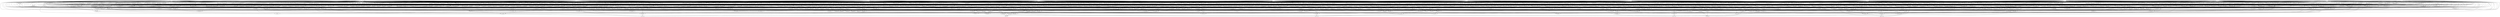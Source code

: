 digraph G {
    "new_n49_" -> "o_1_";
    "new_n46_" -> "o_1_";
    "new_n41_" -> "o_1_";
    "new_n25_" -> "o_1_";
    "new_n38_" -> "o_1_";
    "i_3_" -> "new_n25_";
    "i_4_" -> "new_n25_";
    "i_11_" -> "new_n25_";
    "new_n30_" -> "new_n25_";
    "new_n26_" -> "new_n25_";
    "i_11_" -> "new_n26_";
    "new_n27_" -> "new_n26_";
    "i_13_" -> "new_n26_";
    "i_3_" -> "new_n26_";
    "i_4_" -> "new_n26_";
    "new_n29_" -> "new_n27_";
    "i_10_" -> "new_n28_";
    "i_8_" -> "new_n29_";
    "new_n36_" -> "new_n30_";
    "new_n35_" -> "new_n30_";
    "new_n27_" -> "new_n30_";
    "new_n31_" -> "new_n30_";
    "i_13_" -> "new_n31_";
    "new_n33_" -> "new_n31_";
    "new_n32_" -> "new_n31_";
    "i_10_" -> "new_n32_";
    "i_11_" -> "new_n33_";
    "i_13_" -> "new_n33_";
    "i_3_" -> "new_n34_";
    "i_3_" -> "new_n35_";
    "i_13_" -> "new_n36_";
    "i_12_" -> "new_n37_";
    "i_13_" -> "new_n38_";
    "new_n39_" -> "new_n38_";
    "new_n40_" -> "new_n38_";
    "new_n33_" -> "new_n38_";
    "i_3_" -> "new_n38_";
    "i_11_" -> "new_n39_";
    "i_10_" -> "new_n39_";
    "i_4_" -> "new_n40_";
    "i_12_" -> "new_n40_";
    "i_11_" -> "new_n40_";
    "new_n44_" -> "new_n41_";
    "i_3_" -> "new_n41_";
    "new_n42_" -> "new_n41_";
    "i_8_" -> "new_n41_";
    "i_4_" -> "new_n42_";
    "i_11_" -> "new_n42_";
    "i_13_" -> "new_n43_";
    "i_13_" -> "new_n44_";
    "i_4_" -> "new_n45_";
    "i_12_" -> "new_n45_";
    "i_8_" -> "new_n46_";
    "new_n48_" -> "new_n46_";
    "i_9_" -> "new_n46_";
    "i_4_" -> "new_n46_";
    "i_12_" -> "new_n47_";
    "i_13_" -> "new_n48_";
    "i_12_" -> "new_n48_";
    "i_11_" -> "new_n48_";
    "i_11_" -> "new_n49_";
    "i_10_" -> "new_n49_";
    "i_9_" -> "new_n49_";
    "i_12_" -> "new_n49_";
    "i_8_" -> "new_n49_";
    "new_n100_" -> "o_2_";
    "new_n97_" -> "o_2_";
    "new_n94_" -> "o_2_";
    "new_n51_" -> "o_2_";
    "new_n86_" -> "o_2_";
    "new_n85_" -> "new_n51_";
    "new_n79_" -> "new_n51_";
    "new_n81_" -> "new_n51_";
    "new_n52_" -> "new_n51_";
    "new_n73_" -> "new_n51_";
    "new_n61_" -> "new_n52_";
    "new_n63_" -> "new_n52_";
    "new_n66_" -> "new_n52_";
    "new_n69_" -> "new_n52_";
    "new_n53_" -> "new_n52_";
    "new_n60_" -> "new_n53_";
    "new_n59_" -> "new_n53_";
    "new_n58_" -> "new_n53_";
    "new_n54_" -> "new_n53_";
    "new_n56_" -> "new_n54_";
    "new_n55_" -> "new_n54_";
    "i_0_" -> "new_n54_";
    "new_n57_" -> "new_n54_";
    "i_12_" -> "new_n55_";
    "i_6_" -> "new_n56_";
    "i_9_" -> "new_n57_";
    "i_5_" -> "new_n57_";
    "i_3_" -> "new_n58_";
    "i_12_" -> "new_n58_";
    "i_2_" -> "new_n58_";
    "i_11_" -> "new_n59_";
    "i_6_" -> "new_n60_";
    "i_2_" -> "new_n61_";
    "i_10_" -> "new_n61_";
    "i_1_" -> "new_n61_";
    "i_11_" -> "new_n61_";
    "new_n62_" -> "new_n61_";
    "i_6_" -> "new_n62_";
    "i_10_" -> "new_n63_";
    "new_n65_" -> "new_n63_";
    "new_n62_" -> "new_n63_";
    "new_n64_" -> "new_n63_";
    "i_2_" -> "new_n63_";
    "i_11_" -> "new_n64_";
    "i_3_" -> "new_n65_";
    "i_12_" -> "new_n65_";
    "i_2_" -> "new_n65_";
    "i_0_" -> "new_n65_";
    "i_7_" -> "new_n66_";
    "new_n62_" -> "new_n66_";
    "i_11_" -> "new_n66_";
    "new_n68_" -> "new_n66_";
    "i_8_" -> "new_n67_";
    "i_7_" -> "new_n68_";
    "i_5_" -> "new_n68_";
    "i_12_" -> "new_n68_";
    "i_1_" -> "new_n68_";
    "i_11_" -> "new_n68_";
    "i_7_" -> "new_n69_";
    "i_1_" -> "new_n69_";
    "i_11_" -> "new_n69_";
    "i_0_" -> "new_n69_";
    "new_n70_" -> "new_n69_";
    "i_8_" -> "new_n70_";
    "i_12_" -> "new_n70_";
    "i_1_" -> "new_n70_";
    "i_0_" -> "new_n70_";
    "i_9_" -> "new_n71_";
    "i_8_" -> "new_n71_";
    "i_7_" -> "new_n71_";
    "new_n72_" -> "new_n71_";
    "i_11_" -> "new_n71_";
    "i_2_" -> "new_n72_";
    "i_0_" -> "new_n72_";
    "i_5_" -> "new_n73_";
    "new_n74_" -> "new_n73_";
    "new_n78_" -> "new_n73_";
    "i_12_" -> "new_n73_";
    "new_n75_" -> "new_n73_";
    "i_2_" -> "new_n74_";
    "new_n67_" -> "new_n74_";
    "i_11_" -> "new_n74_";
    "i_1_" -> "new_n74_";
    "i_7_" -> "new_n75_";
    "new_n77_" -> "new_n75_";
    "i_12_" -> "new_n75_";
    "i_0_" -> "new_n75_";
    "i_1_" -> "new_n76_";
    "i_7_" -> "new_n77_";
    "i_6_" -> "new_n77_";
    "i_2_" -> "new_n77_";
    "i_3_" -> "new_n78_";
    "i_6_" -> "new_n78_";
    "i_10_" -> "new_n78_";
    "i_5_" -> "new_n78_";
    "i_1_" -> "new_n78_";
    "i_9_" -> "new_n79_";
    "i_6_" -> "new_n79_";
    "i_10_" -> "new_n79_";
    "i_1_" -> "new_n79_";
    "i_0_" -> "new_n79_";
    "i_2_" -> "new_n80_";
    "i_11_" -> "new_n81_";
    "new_n82_" -> "new_n81_";
    "new_n84_" -> "new_n81_";
    "new_n83_" -> "new_n81_";
    "i_8_" -> "new_n81_";
    "i_2_" -> "new_n82_";
    "i_0_" -> "new_n82_";
    "i_9_" -> "new_n83_";
    "i_7_" -> "new_n83_";
    "i_12_" -> "new_n84_";
    "i_1_" -> "new_n84_";
    "i_2_" -> "new_n84_";
    "i_7_" -> "new_n85_";
    "i_9_" -> "new_n85_";
    "i_6_" -> "new_n85_";
    "i_5_" -> "new_n85_";
    "i_12_" -> "new_n85_";
    "i_12_" -> "new_n86_";
    "new_n92_" -> "new_n86_";
    "new_n93_" -> "new_n86_";
    "new_n90_" -> "new_n86_";
    "i_5_" -> "new_n86_";
    "i_6_" -> "new_n87_";
    "i_7_" -> "new_n87_";
    "new_n89_" -> "new_n87_";
    "new_n77_" -> "new_n87_";
    "new_n88_" -> "new_n87_";
    "i_2_" -> "new_n88_";
    "new_n32_" -> "new_n88_";
    "i_1_" -> "new_n88_";
    "i_1_" -> "new_n89_";
    "i_7_" -> "new_n90_";
    "i_8_" -> "new_n90_";
    "new_n88_" -> "new_n90_";
    "new_n91_" -> "new_n90_";
    "i_11_" -> "new_n90_";
    "i_2_" -> "new_n91_";
    "i_0_" -> "new_n92_";
    "i_10_" -> "new_n93_";
    "i_2_" -> "new_n93_";
    "i_12_" -> "new_n93_";
    "i_8_" -> "new_n93_";
    "i_7_" -> "new_n93_";
    "new_n80_" -> "new_n94_";
    "new_n95_" -> "new_n94_";
    "new_n70_" -> "new_n94_";
    "i_5_" -> "new_n94_";
    "i_11_" -> "new_n94_";
    "new_n89_" -> "new_n95_";
    "new_n96_" -> "new_n95_";
    "i_6_" -> "new_n96_";
    "i_10_" -> "new_n96_";
    "i_2_" -> "new_n96_";
    "new_n98_" -> "new_n97_";
    "new_n99_" -> "new_n97_";
    "new_n37_" -> "new_n97_";
    "new_n56_" -> "new_n97_";
    "i_2_" -> "new_n97_";
    "i_12_" -> "new_n98_";
    "i_10_" -> "new_n99_";
    "i_12_" -> "new_n99_";
    "i_7_" -> "new_n100_";
    "i_12_" -> "new_n100_";
    "i_6_" -> "new_n100_";
    "i_3_" -> "new_n100_";
    "i_0_" -> "new_n100_";
    "new_n106_" -> "o_0_";
    "new_n102_" -> "o_0_";
    "new_n104_" -> "o_0_";
    "i_2_" -> "new_n102_";
    "new_n27_" -> "new_n102_";
    "i_3_" -> "new_n102_";
    "i_7_" -> "new_n103_";
    "i_0_" -> "new_n104_";
    "new_n105_" -> "new_n104_";
    "i_3_" -> "new_n104_";
    "new_n32_" -> "new_n104_";
    "i_2_" -> "new_n104_";
    "i_10_" -> "new_n105_";
    "i_9_" -> "new_n106_";
    "i_6_" -> "new_n106_";
    "new_n261_" -> "o_7_";
    "new_n283_" -> "o_7_";
    "new_n306_" -> "o_7_";
    "new_n324_" -> "o_7_";
    "new_n345_" -> "o_7_";
    "new_n160_" -> "new_n108_";
    "new_n258_" -> "new_n108_";
    "new_n168_" -> "new_n108_";
    "new_n109_" -> "new_n108_";
    "new_n136_" -> "new_n108_";
    "new_n133_" -> "new_n109_";
    "new_n44_" -> "new_n109_";
    "new_n110_" -> "new_n109_";
    "new_n119_" -> "new_n109_";
    "new_n129_" -> "new_n109_";
    "new_n117_" -> "new_n110_";
    "new_n32_" -> "new_n110_";
    "new_n115_" -> "new_n110_";
    "new_n111_" -> "new_n110_";
    "new_n112_" -> "new_n111_";
    "new_n114_" -> "new_n111_";
    "i_1_" -> "new_n111_";
    "i_5_" -> "new_n111_";
    "i_7_" -> "new_n111_";
    "i_10_" -> "new_n112_";
    "i_8_" -> "new_n112_";
    "i_8_" -> "new_n113_";
    "i_9_" -> "new_n113_";
    "i_7_" -> "new_n114_";
    "i_8_" -> "new_n114_";
    "i_5_" -> "new_n114_";
    "i_6_" -> "new_n114_";
    "i_6_" -> "new_n115_";
    "new_n116_" -> "new_n115_";
    "i_2_" -> "new_n115_";
    "new_n113_" -> "new_n115_";
    "i_0_" -> "new_n116_";
    "i_0_" -> "new_n117_";
    "i_1_" -> "new_n118_";
    "i_2_" -> "new_n118_";
    "new_n127_" -> "new_n119_";
    "new_n124_" -> "new_n119_";
    "new_n128_" -> "new_n119_";
    "new_n120_" -> "new_n119_";
    "new_n126_" -> "new_n119_";
    "new_n124_" -> "new_n120_";
    "new_n122_" -> "new_n120_";
    "new_n125_" -> "new_n120_";
    "new_n121_" -> "new_n120_";
    "i_6_" -> "new_n121_";
    "i_7_" -> "new_n121_";
    "i_2_" -> "new_n122_";
    "i_0_" -> "new_n122_";
    "i_2_" -> "new_n123_";
    "i_0_" -> "new_n123_";
    "i_13_" -> "new_n124_";
    "i_4_" -> "new_n124_";
    "i_12_" -> "new_n124_";
    "i_3_" -> "new_n124_";
    "i_13_" -> "new_n125_";
    "i_4_" -> "new_n125_";
    "i_12_" -> "new_n125_";
    "i_3_" -> "new_n125_";
    "i_5_" -> "new_n125_";
    "i_11_" -> "new_n126_";
    "i_0_" -> "new_n127_";
    "i_1_" -> "new_n127_";
    "i_7_" -> "new_n128_";
    "i_6_" -> "new_n128_";
    "new_n131_" -> "new_n129_";
    "i_5_" -> "new_n129_";
    "new_n130_" -> "new_n129_";
    "i_3_" -> "new_n129_";
    "i_4_" -> "new_n129_";
    "i_13_" -> "new_n130_";
    "i_12_" -> "new_n130_";
    "i_0_" -> "new_n131_";
    "i_7_" -> "new_n131_";
    "i_6_" -> "new_n131_";
    "i_1_" -> "new_n131_";
    "i_2_" -> "new_n131_";
    "i_1_" -> "new_n132_";
    "i_7_" -> "new_n132_";
    "i_2_" -> "new_n132_";
    "i_6_" -> "new_n132_";
    "i_0_" -> "new_n132_";
    "new_n112_" -> "new_n133_";
    "i_0_" -> "new_n133_";
    "new_n135_" -> "new_n133_";
    "new_n113_" -> "new_n133_";
    "i_1_" -> "new_n134_";
    "i_6_" -> "new_n135_";
    "i_0_" -> "new_n135_";
    "new_n159_" -> "new_n136_";
    "new_n158_" -> "new_n136_";
    "new_n151_" -> "new_n136_";
    "new_n141_" -> "new_n136_";
    "new_n157_" -> "new_n136_";
    "new_n140_" -> "new_n137_";
    "new_n138_" -> "new_n137_";
    "i_6_" -> "new_n137_";
    "i_8_" -> "new_n137_";
    "i_9_" -> "new_n137_";
    "new_n43_" -> "new_n138_";
    "i_11_" -> "new_n139_";
    "new_n43_" -> "new_n140_";
    "new_n147_" -> "new_n141_";
    "new_n150_" -> "new_n141_";
    "new_n142_" -> "new_n141_";
    "new_n148_" -> "new_n141_";
    "new_n149_" -> "new_n141_";
    "i_8_" -> "new_n142_";
    "new_n43_" -> "new_n142_";
    "new_n144_" -> "new_n143_";
    "new_n146_" -> "new_n143_";
    "i_8_" -> "new_n144_";
    "i_6_" -> "new_n144_";
    "i_13_" -> "new_n145_";
    "i_8_" -> "new_n146_";
    "i_13_" -> "new_n146_";
    "i_12_" -> "new_n146_";
    "i_6_" -> "new_n146_";
    "i_3_" -> "new_n147_";
    "i_5_" -> "new_n147_";
    "i_4_" -> "new_n148_";
    "i_3_" -> "new_n148_";
    "i_9_" -> "new_n148_";
    "i_7_" -> "new_n149_";
    "i_10_" -> "new_n150_";
    "i_3_" -> "new_n151_";
    "new_n56_" -> "new_n151_";
    "i_11_" -> "new_n151_";
    "new_n152_" -> "new_n151_";
    "i_13_" -> "new_n151_";
    "new_n153_" -> "new_n152_";
    "i_3_" -> "new_n152_";
    "new_n156_" -> "new_n152_";
    "new_n154_" -> "new_n152_";
    "i_2_" -> "new_n153_";
    "i_1_" -> "new_n153_";
    "i_2_" -> "new_n154_";
    "i_6_" -> "new_n155_";
    "i_5_" -> "new_n156_";
    "i_0_" -> "new_n156_";
    "i_3_" -> "new_n156_";
    "i_1_" -> "new_n157_";
    "i_0_" -> "new_n157_";
    "i_7_" -> "new_n158_";
    "i_8_" -> "new_n158_";
    "i_4_" -> "new_n159_";
    "i_3_" -> "new_n159_";
    "i_3_" -> "new_n160_";
    "i_9_" -> "new_n160_";
    "new_n165_" -> "new_n160_";
    "new_n161_" -> "new_n160_";
    "i_8_" -> "new_n161_";
    "i_7_" -> "new_n161_";
    "i_9_" -> "new_n161_";
    "new_n166_" -> "new_n161_";
    "new_n164_" -> "new_n161_";
    "new_n163_" -> "new_n162_";
    "new_n56_" -> "new_n162_";
    "new_n82_" -> "new_n162_";
    "i_3_" -> "new_n162_";
    "i_0_" -> "new_n163_";
    "i_2_" -> "new_n163_";
    "new_n165_" -> "new_n164_";
    "new_n123_" -> "new_n164_";
    "new_n62_" -> "new_n164_";
    "i_8_" -> "new_n165_";
    "i_5_" -> "new_n166_";
    "i_3_" -> "new_n166_";
    "new_n153_" -> "new_n166_";
    "i_6_" -> "new_n166_";
    "new_n103_" -> "new_n166_";
    "i_5_" -> "new_n167_";
    "i_0_" -> "new_n167_";
    "i_6_" -> "new_n167_";
    "i_1_" -> "new_n167_";
    "new_n192_" -> "new_n168_";
    "new_n208_" -> "new_n168_";
    "new_n223_" -> "new_n168_";
    "new_n231_" -> "new_n168_";
    "new_n242_" -> "new_n168_";
    "new_n189_" -> "new_n169_";
    "new_n184_" -> "new_n169_";
    "new_n170_" -> "new_n169_";
    "new_n179_" -> "new_n169_";
    "new_n175_" -> "new_n169_";
    "new_n173_" -> "new_n170_";
    "new_n174_" -> "new_n170_";
    "new_n171_" -> "new_n170_";
    "new_n163_" -> "new_n170_";
    "new_n121_" -> "new_n170_";
    "i_5_" -> "new_n171_";
    "i_3_" -> "new_n171_";
    "i_13_" -> "new_n171_";
    "i_4_" -> "new_n171_";
    "i_11_" -> "new_n171_";
    "i_4_" -> "new_n172_";
    "i_13_" -> "new_n173_";
    "i_11_" -> "new_n173_";
    "i_12_" -> "new_n173_";
    "i_5_" -> "new_n174_";
    "i_0_" -> "new_n174_";
    "i_1_" -> "new_n174_";
    "new_n176_" -> "new_n175_";
    "new_n177_" -> "new_n175_";
    "i_1_" -> "new_n175_";
    "new_n48_" -> "new_n175_";
    "new_n178_" -> "new_n175_";
    "i_13_" -> "new_n176_";
    "i_4_" -> "new_n176_";
    "i_11_" -> "new_n176_";
    "i_7_" -> "new_n177_";
    "i_8_" -> "new_n177_";
    "i_3_" -> "new_n178_";
    "i_1_" -> "new_n178_";
    "i_0_" -> "new_n178_";
    "i_4_" -> "new_n178_";
    "new_n181_" -> "new_n179_";
    "new_n144_" -> "new_n179_";
    "new_n180_" -> "new_n179_";
    "new_n182_" -> "new_n179_";
    "new_n183_" -> "new_n179_";
    "i_2_" -> "new_n180_";
    "i_0_" -> "new_n180_";
    "i_3_" -> "new_n181_";
    "i_4_" -> "new_n181_";
    "i_10_" -> "new_n182_";
    "i_13_" -> "new_n182_";
    "i_4_" -> "new_n182_";
    "i_12_" -> "new_n182_";
    "i_11_" -> "new_n182_";
    "i_6_" -> "new_n183_";
    "i_3_" -> "new_n183_";
    "i_2_" -> "new_n183_";
    "i_0_" -> "new_n183_";
    "new_n187_" -> "new_n184_";
    "new_n36_" -> "new_n184_";
    "new_n185_" -> "new_n184_";
    "new_n188_" -> "new_n184_";
    "new_n32_" -> "new_n184_";
    "i_5_" -> "new_n185_";
    "i_6_" -> "new_n185_";
    "i_2_" -> "new_n185_";
    "i_3_" -> "new_n185_";
    "i_5_" -> "new_n186_";
    "i_3_" -> "new_n187_";
    "i_1_" -> "new_n187_";
    "i_2_" -> "new_n187_";
    "i_3_" -> "new_n188_";
    "i_13_" -> "new_n188_";
    "i_6_" -> "new_n188_";
    "i_2_" -> "new_n188_";
    "i_0_" -> "new_n188_";
    "new_n182_" -> "new_n189_";
    "i_5_" -> "new_n189_";
    "new_n190_" -> "new_n189_";
    "new_n191_" -> "new_n189_";
    "i_2_" -> "new_n189_";
    "i_10_" -> "new_n190_";
    "i_13_" -> "new_n190_";
    "i_4_" -> "new_n190_";
    "i_11_" -> "new_n190_";
    "i_6_" -> "new_n191_";
    "new_n195_" -> "new_n192_";
    "new_n200_" -> "new_n192_";
    "new_n202_" -> "new_n192_";
    "new_n197_" -> "new_n192_";
    "new_n204_" -> "new_n192_";
    "new_n121_" -> "new_n193_";
    "new_n180_" -> "new_n193_";
    "new_n194_" -> "new_n193_";
    "i_9_" -> "new_n193_";
    "i_5_" -> "new_n194_";
    "i_3_" -> "new_n195_";
    "i_12_" -> "new_n195_";
    "i_8_" -> "new_n195_";
    "new_n196_" -> "new_n195_";
    "new_n145_" -> "new_n195_";
    "i_1_" -> "new_n196_";
    "i_2_" -> "new_n196_";
    "i_0_" -> "new_n196_";
    "new_n187_" -> "new_n197_";
    "new_n199_" -> "new_n197_";
    "new_n198_" -> "new_n197_";
    "new_n118_" -> "new_n197_";
    "new_n182_" -> "new_n197_";
    "i_8_" -> "new_n198_";
    "i_6_" -> "new_n198_";
    "i_10_" -> "new_n199_";
    "new_n199_" -> "new_n200_";
    "new_n201_" -> "new_n200_";
    "i_1_" -> "new_n201_";
    "i_2_" -> "new_n201_";
    "new_n60_" -> "new_n202_";
    "new_n82_" -> "new_n202_";
    "new_n203_" -> "new_n202_";
    "i_13_" -> "new_n202_";
    "i_3_" -> "new_n203_";
    "new_n206_" -> "new_n204_";
    "new_n207_" -> "new_n204_";
    "new_n205_" -> "new_n204_";
    "new_n40_" -> "new_n204_";
    "i_6_" -> "new_n205_";
    "i_3_" -> "new_n205_";
    "i_2_" -> "new_n205_";
    "i_0_" -> "new_n205_";
    "i_3_" -> "new_n206_";
    "i_4_" -> "new_n206_";
    "i_6_" -> "new_n206_";
    "i_7_" -> "new_n206_";
    "i_5_" -> "new_n206_";
    "i_12_" -> "new_n207_";
    "new_n214_" -> "new_n208_";
    "new_n219_" -> "new_n208_";
    "new_n221_" -> "new_n208_";
    "new_n209_" -> "new_n208_";
    "new_n217_" -> "new_n208_";
    "i_6_" -> "new_n209_";
    "new_n211_" -> "new_n209_";
    "new_n210_" -> "new_n209_";
    "new_n182_" -> "new_n209_";
    "i_0_" -> "new_n209_";
    "i_2_" -> "new_n210_";
    "i_10_" -> "new_n211_";
    "i_13_" -> "new_n211_";
    "i_9_" -> "new_n211_";
    "i_12_" -> "new_n211_";
    "i_11_" -> "new_n211_";
    "new_n35_" -> "new_n212_";
    "new_n213_" -> "new_n212_";
    "new_n154_" -> "new_n212_";
    "new_n150_" -> "new_n212_";
    "new_n177_" -> "new_n212_";
    "i_5_" -> "new_n213_";
    "new_n150_" -> "new_n214_";
    "new_n44_" -> "new_n214_";
    "new_n216_" -> "new_n214_";
    "i_0_" -> "new_n215_";
    "i_3_" -> "new_n216_";
    "i_2_" -> "new_n216_";
    "new_n190_" -> "new_n217_";
    "new_n203_" -> "new_n217_";
    "new_n40_" -> "new_n217_";
    "new_n123_" -> "new_n217_";
    "new_n218_" -> "new_n217_";
    "i_8_" -> "new_n218_";
    "i_7_" -> "new_n219_";
    "i_9_" -> "new_n219_";
    "new_n39_" -> "new_n219_";
    "i_13_" -> "new_n219_";
    "i_1_" -> "new_n219_";
    "i_5_" -> "new_n220_";
    "new_n123_" -> "new_n221_";
    "new_n150_" -> "new_n221_";
    "new_n222_" -> "new_n221_";
    "i_4_" -> "new_n222_";
    "i_5_" -> "new_n222_";
    "i_6_" -> "new_n222_";
    "i_3_" -> "new_n222_";
    "i_9_" -> "new_n222_";
    "new_n230_" -> "new_n223_";
    "i_2_" -> "new_n223_";
    "new_n224_" -> "new_n223_";
    "new_n228_" -> "new_n223_";
    "new_n130_" -> "new_n223_";
    "i_6_" -> "new_n224_";
    "new_n225_" -> "new_n224_";
    "i_4_" -> "new_n224_";
    "new_n226_" -> "new_n224_";
    "i_1_" -> "new_n225_";
    "i_0_" -> "new_n225_";
    "i_7_" -> "new_n226_";
    "i_3_" -> "new_n227_";
    "i_4_" -> "new_n227_";
    "new_n173_" -> "new_n228_";
    "new_n181_" -> "new_n228_";
    "new_n171_" -> "new_n228_";
    "new_n153_" -> "new_n228_";
    "new_n229_" -> "new_n228_";
    "i_7_" -> "new_n229_";
    "i_6_" -> "new_n229_";
    "i_5_" -> "new_n230_";
    "i_4_" -> "new_n230_";
    "new_n60_" -> "new_n231_";
    "new_n235_" -> "new_n231_";
    "new_n232_" -> "new_n231_";
    "new_n236_" -> "new_n231_";
    "new_n239_" -> "new_n231_";
    "new_n233_" -> "new_n232_";
    "i_9_" -> "new_n232_";
    "new_n234_" -> "new_n232_";
    "i_4_" -> "new_n232_";
    "i_0_" -> "new_n233_";
    "i_13_" -> "new_n234_";
    "i_11_" -> "new_n234_";
    "new_n145_" -> "new_n235_";
    "new_n227_" -> "new_n235_";
    "i_12_" -> "new_n235_";
    "i_11_" -> "new_n235_";
    "i_5_" -> "new_n236_";
    "i_6_" -> "new_n236_";
    "i_2_" -> "new_n236_";
    "new_n238_" -> "new_n236_";
    "new_n237_" -> "new_n236_";
    "i_3_" -> "new_n237_";
    "i_1_" -> "new_n237_";
    "i_2_" -> "new_n237_";
    "i_5_" -> "new_n237_";
    "i_4_" -> "new_n237_";
    "i_4_" -> "new_n238_";
    "i_5_" -> "new_n239_";
    "i_9_" -> "new_n239_";
    "i_6_" -> "new_n239_";
    "i_4_" -> "new_n239_";
    "new_n240_" -> "new_n239_";
    "i_2_" -> "new_n240_";
    "i_12_" -> "new_n241_";
    "i_11_" -> "new_n241_";
    "new_n245_" -> "new_n242_";
    "new_n105_" -> "new_n242_";
    "new_n44_" -> "new_n242_";
    "new_n250_" -> "new_n242_";
    "new_n253_" -> "new_n242_";
    "new_n244_" -> "new_n243_";
    "i_8_" -> "new_n243_";
    "i_2_" -> "new_n243_";
    "i_1_" -> "new_n244_";
    "i_0_" -> "new_n244_";
    "new_n246_" -> "new_n245_";
    "new_n249_" -> "new_n245_";
    "new_n248_" -> "new_n245_";
    "new_n82_" -> "new_n245_";
    "i_0_" -> "new_n246_";
    "i_1_" -> "new_n247_";
    "i_6_" -> "new_n248_";
    "i_3_" -> "new_n248_";
    "i_8_" -> "new_n248_";
    "i_8_" -> "new_n249_";
    "i_6_" -> "new_n249_";
    "new_n150_" -> "new_n250_";
    "new_n252_" -> "new_n250_";
    "new_n251_" -> "new_n250_";
    "new_n124_" -> "new_n250_";
    "new_n163_" -> "new_n250_";
    "i_8_" -> "new_n251_";
    "i_10_" -> "new_n251_";
    "i_6_" -> "new_n251_";
    "i_11_" -> "new_n251_";
    "i_8_" -> "new_n252_";
    "i_6_" -> "new_n252_";
    "i_4_" -> "new_n252_";
    "i_3_" -> "new_n252_";
    "i_5_" -> "new_n252_";
    "new_n135_" -> "new_n253_";
    "new_n255_" -> "new_n253_";
    "new_n254_" -> "new_n253_";
    "new_n257_" -> "new_n253_";
    "new_n241_" -> "new_n253_";
    "i_6_" -> "new_n254_";
    "i_1_" -> "new_n254_";
    "i_7_" -> "new_n254_";
    "i_2_" -> "new_n254_";
    "i_0_" -> "new_n254_";
    "i_3_" -> "new_n255_";
    "i_13_" -> "new_n255_";
    "i_5_" -> "new_n255_";
    "i_4_" -> "new_n255_";
    "i_11_" -> "new_n255_";
    "i_2_" -> "new_n256_";
    "i_4_" -> "new_n256_";
    "i_8_" -> "new_n256_";
    "i_1_" -> "new_n257_";
    "i_2_" -> "new_n257_";
    "i_4_" -> "new_n257_";
    "i_8_" -> "new_n257_";
    "i_5_" -> "new_n257_";
    "new_n259_" -> "new_n258_";
    "i_8_" -> "new_n258_";
    "i_7_" -> "new_n258_";
    "i_10_" -> "new_n258_";
    "new_n44_" -> "new_n258_";
    "i_5_" -> "new_n259_";
    "i_6_" -> "new_n259_";
    "i_1_" -> "new_n259_";
    "i_0_" -> "new_n259_";
    "i_3_" -> "new_n259_";
    "i_5_" -> "new_n260_";
    "i_0_" -> "new_n260_";
    "i_6_" -> "new_n260_";
    "i_2_" -> "new_n260_";
    "i_3_" -> "new_n260_";
    "i_11_" -> "new_n261_";
    "new_n44_" -> "new_n261_";
    "new_n269_" -> "new_n261_";
    "new_n262_" -> "new_n261_";
    "new_n159_" -> "new_n262_";
    "new_n265_" -> "new_n262_";
    "new_n158_" -> "new_n262_";
    "i_6_" -> "new_n263_";
    "i_2_" -> "new_n263_";
    "new_n264_" -> "new_n263_";
    "new_n138_" -> "new_n263_";
    "new_n180_" -> "new_n263_";
    "i_12_" -> "new_n264_";
    "i_11_" -> "new_n264_";
    "new_n35_" -> "new_n265_";
    "new_n154_" -> "new_n265_";
    "new_n268_" -> "new_n265_";
    "new_n266_" -> "new_n265_";
    "i_6_" -> "new_n265_";
    "new_n186_" -> "new_n266_";
    "new_n267_" -> "new_n266_";
    "new_n35_" -> "new_n266_";
    "i_11_" -> "new_n267_";
    "i_0_" -> "new_n267_";
    "i_2_" -> "new_n267_";
    "i_1_" -> "new_n267_";
    "new_n234_" -> "new_n268_";
    "new_n157_" -> "new_n269_";
    "new_n272_" -> "new_n269_";
    "new_n270_" -> "new_n269_";
    "new_n274_" -> "new_n269_";
    "i_3_" -> "new_n269_";
    "new_n153_" -> "new_n270_";
    "new_n273_" -> "new_n270_";
    "i_10_" -> "new_n270_";
    "i_1_" -> "new_n270_";
    "new_n271_" -> "new_n270_";
    "new_n155_" -> "new_n271_";
    "new_n213_" -> "new_n271_";
    "new_n127_" -> "new_n271_";
    "new_n272_" -> "new_n271_";
    "i_7_" -> "new_n272_";
    "i_8_" -> "new_n272_";
    "i_6_" -> "new_n273_";
    "i_8_" -> "new_n273_";
    "new_n277_" -> "new_n274_";
    "i_7_" -> "new_n274_";
    "i_6_" -> "new_n274_";
    "new_n275_" -> "new_n274_";
    "i_6_" -> "new_n275_";
    "i_1_" -> "new_n275_";
    "i_0_" -> "new_n275_";
    "i_3_" -> "new_n275_";
    "new_n276_" -> "new_n275_";
    "i_11_" -> "new_n276_";
    "i_10_" -> "new_n276_";
    "i_2_" -> "new_n277_";
    "i_0_" -> "new_n277_";
    "i_8_" -> "new_n277_";
    "i_9_" -> "new_n278_";
    "new_n281_" -> "new_n278_";
    "new_n280_" -> "new_n278_";
    "i_12_" -> "new_n278_";
    "i_13_" -> "new_n278_";
    "new_n240_" -> "new_n279_";
    "i_6_" -> "new_n279_";
    "i_6_" -> "new_n280_";
    "i_5_" -> "new_n280_";
    "i_1_" -> "new_n280_";
    "i_3_" -> "new_n280_";
    "new_n103_" -> "new_n280_";
    "i_0_" -> "new_n281_";
    "new_n103_" -> "new_n281_";
    "i_6_" -> "new_n281_";
    "new_n282_" -> "new_n281_";
    "new_n201_" -> "new_n281_";
    "i_5_" -> "new_n282_";
    "new_n299_" -> "new_n283_";
    "new_n305_" -> "new_n283_";
    "i_10_" -> "new_n283_";
    "new_n296_" -> "new_n283_";
    "new_n284_" -> "new_n283_";
    "new_n47_" -> "new_n284_";
    "i_8_" -> "new_n284_";
    "new_n287_" -> "new_n284_";
    "new_n285_" -> "new_n284_";
    "new_n82_" -> "new_n284_";
    "new_n145_" -> "new_n285_";
    "new_n172_" -> "new_n285_";
    "new_n139_" -> "new_n286_";
    "new_n289_" -> "new_n287_";
    "new_n213_" -> "new_n287_";
    "i_11_" -> "new_n287_";
    "new_n288_" -> "new_n287_";
    "new_n172_" -> "new_n287_";
    "i_12_" -> "new_n288_";
    "i_7_" -> "new_n289_";
    "i_6_" -> "new_n289_";
    "i_7_" -> "new_n290_";
    "i_5_" -> "new_n290_";
    "i_3_" -> "new_n291_";
    "new_n289_" -> "new_n291_";
    "i_4_" -> "new_n291_";
    "new_n157_" -> "new_n292_";
    "new_n125_" -> "new_n292_";
    "new_n293_" -> "new_n292_";
    "new_n147_" -> "new_n293_";
    "new_n295_" -> "new_n293_";
    "new_n294_" -> "new_n293_";
    "i_0_" -> "new_n294_";
    "i_5_" -> "new_n294_";
    "new_n198_" -> "new_n294_";
    "new_n187_" -> "new_n294_";
    "i_13_" -> "new_n295_";
    "i_11_" -> "new_n295_";
    "i_2_" -> "new_n295_";
    "i_12_" -> "new_n295_";
    "new_n298_" -> "new_n296_";
    "new_n297_" -> "new_n296_";
    "new_n124_" -> "new_n296_";
    "new_n64_" -> "new_n296_";
    "i_7_" -> "new_n297_";
    "i_8_" -> "new_n297_";
    "i_6_" -> "new_n297_";
    "new_n154_" -> "new_n297_";
    "i_8_" -> "new_n298_";
    "i_7_" -> "new_n298_";
    "i_12_" -> "new_n299_";
    "new_n304_" -> "new_n299_";
    "new_n300_" -> "new_n299_";
    "i_1_" -> "new_n299_";
    "i_5_" -> "new_n299_";
    "new_n301_" -> "new_n300_";
    "new_n302_" -> "new_n300_";
    "new_n241_" -> "new_n300_";
    "new_n45_" -> "new_n300_";
    "i_6_" -> "new_n300_";
    "i_10_" -> "new_n301_";
    "i_0_" -> "new_n301_";
    "i_0_" -> "new_n302_";
    "i_4_" -> "new_n302_";
    "i_4_" -> "new_n303_";
    "i_11_" -> "new_n303_";
    "i_13_" -> "new_n304_";
    "i_4_" -> "new_n304_";
    "i_12_" -> "new_n304_";
    "i_7_" -> "new_n305_";
    "i_8_" -> "new_n305_";
    "i_4_" -> "new_n306_";
    "new_n194_" -> "new_n306_";
    "new_n307_" -> "new_n306_";
    "new_n241_" -> "new_n306_";
    "new_n312_" -> "new_n306_";
    "new_n194_" -> "new_n307_";
    "new_n128_" -> "new_n307_";
    "new_n311_" -> "new_n307_";
    "new_n308_" -> "new_n307_";
    "i_0_" -> "new_n308_";
    "new_n226_" -> "new_n308_";
    "new_n310_" -> "new_n308_";
    "new_n309_" -> "new_n308_";
    "new_n226_" -> "new_n309_";
    "new_n289_" -> "new_n309_";
    "i_3_" -> "new_n309_";
    "i_5_" -> "new_n309_";
    "i_4_" -> "new_n309_";
    "i_4_" -> "new_n310_";
    "i_0_" -> "new_n311_";
    "i_4_" -> "new_n311_";
    "new_n42_" -> "new_n312_";
    "i_0_" -> "new_n312_";
    "new_n318_" -> "new_n312_";
    "new_n313_" -> "new_n312_";
    "new_n177_" -> "new_n312_";
    "new_n273_" -> "new_n313_";
    "i_3_" -> "new_n313_";
    "new_n317_" -> "new_n313_";
    "new_n315_" -> "new_n313_";
    "new_n314_" -> "new_n313_";
    "i_11_" -> "new_n314_";
    "new_n127_" -> "new_n315_";
    "i_4_" -> "new_n315_";
    "new_n157_" -> "new_n315_";
    "new_n227_" -> "new_n315_";
    "i_5_" -> "new_n316_";
    "i_0_" -> "new_n316_";
    "new_n310_" -> "new_n316_";
    "i_8_" -> "new_n317_";
    "i_6_" -> "new_n317_";
    "i_1_" -> "new_n318_";
    "i_0_" -> "new_n318_";
    "new_n319_" -> "new_n318_";
    "i_4_" -> "new_n318_";
    "i_10_" -> "new_n319_";
    "i_13_" -> "new_n319_";
    "i_5_" -> "new_n319_";
    "i_12_" -> "new_n319_";
    "i_11_" -> "new_n319_";
    "i_7_" -> "new_n320_";
    "new_n323_" -> "new_n320_";
    "i_1_" -> "new_n320_";
    "new_n322_" -> "new_n320_";
    "new_n321_" -> "new_n320_";
    "i_6_" -> "new_n321_";
    "i_1_" -> "new_n321_";
    "new_n173_" -> "new_n321_";
    "i_2_" -> "new_n321_";
    "new_n165_" -> "new_n321_";
    "new_n229_" -> "new_n322_";
    "new_n145_" -> "new_n322_";
    "new_n82_" -> "new_n322_";
    "i_10_" -> "new_n323_";
    "i_13_" -> "new_n323_";
    "i_11_" -> "new_n323_";
    "i_12_" -> "new_n323_";
    "new_n343_" -> "new_n324_";
    "new_n32_" -> "new_n324_";
    "new_n338_" -> "new_n324_";
    "new_n340_" -> "new_n324_";
    "new_n325_" -> "new_n324_";
    "new_n331_" -> "new_n325_";
    "new_n314_" -> "new_n325_";
    "new_n336_" -> "new_n325_";
    "new_n333_" -> "new_n325_";
    "new_n326_" -> "new_n325_";
    "new_n317_" -> "new_n326_";
    "new_n330_" -> "new_n326_";
    "new_n327_" -> "new_n326_";
    "new_n329_" -> "new_n326_";
    "new_n122_" -> "new_n327_";
    "new_n328_" -> "new_n327_";
    "i_3_" -> "new_n327_";
    "i_4_" -> "new_n327_";
    "i_5_" -> "new_n327_";
    "i_8_" -> "new_n328_";
    "i_6_" -> "new_n328_";
    "i_1_" -> "new_n328_";
    "i_2_" -> "new_n328_";
    "i_7_" -> "new_n328_";
    "i_13_" -> "new_n329_";
    "i_12_" -> "new_n329_";
    "i_11_" -> "new_n329_";
    "i_5_" -> "new_n330_";
    "i_0_" -> "new_n330_";
    "i_1_" -> "new_n330_";
    "new_n328_" -> "new_n331_";
    "new_n332_" -> "new_n331_";
    "i_3_" -> "new_n331_";
    "i_4_" -> "new_n331_";
    "i_0_" -> "new_n332_";
    "new_n154_" -> "new_n332_";
    "new_n298_" -> "new_n332_";
    "i_5_" -> "new_n333_";
    "i_1_" -> "new_n333_";
    "new_n39_" -> "new_n333_";
    "new_n335_" -> "new_n333_";
    "new_n334_" -> "new_n333_";
    "i_6_" -> "new_n334_";
    "i_5_" -> "new_n334_";
    "new_n32_" -> "new_n334_";
    "i_3_" -> "new_n334_";
    "i_7_" -> "new_n334_";
    "i_7_" -> "new_n335_";
    "i_6_" -> "new_n335_";
    "i_3_" -> "new_n335_";
    "i_0_" -> "new_n335_";
    "new_n127_" -> "new_n336_";
    "new_n337_" -> "new_n336_";
    "i_3_" -> "new_n336_";
    "i_7_" -> "new_n337_";
    "i_10_" -> "new_n337_";
    "i_1_" -> "new_n338_";
    "i_0_" -> "new_n338_";
    "i_12_" -> "new_n338_";
    "new_n339_" -> "new_n338_";
    "i_13_" -> "new_n338_";
    "i_5_" -> "new_n339_";
    "i_3_" -> "new_n339_";
    "i_2_" -> "new_n339_";
    "new_n225_" -> "new_n339_";
    "i_7_" -> "new_n339_";
    "new_n76_" -> "new_n340_";
    "new_n341_" -> "new_n340_";
    "new_n342_" -> "new_n340_";
    "i_7_" -> "new_n340_";
    "new_n36_" -> "new_n340_";
    "new_n62_" -> "new_n341_";
    "new_n225_" -> "new_n341_";
    "new_n233_" -> "new_n342_";
    "new_n91_" -> "new_n342_";
    "new_n203_" -> "new_n342_";
    "new_n264_" -> "new_n343_";
    "new_n35_" -> "new_n343_";
    "new_n344_" -> "new_n343_";
    "new_n213_" -> "new_n343_";
    "i_4_" -> "new_n344_";
    "i_11_" -> "new_n344_";
    "i_3_" -> "new_n344_";
    "i_12_" -> "new_n344_";
    "i_5_" -> "new_n344_";
    "new_n373_" -> "new_n345_";
    "new_n384_" -> "new_n345_";
    "new_n394_" -> "new_n345_";
    "new_n411_" -> "new_n345_";
    "new_n372_" -> "new_n346_";
    "new_n351_" -> "new_n346_";
    "new_n359_" -> "new_n346_";
    "new_n347_" -> "new_n346_";
    "new_n348_" -> "new_n347_";
    "new_n156_" -> "new_n347_";
    "new_n232_" -> "new_n347_";
    "i_7_" -> "new_n347_";
    "i_1_" -> "new_n347_";
    "i_11_" -> "new_n348_";
    "i_8_" -> "new_n348_";
    "i_13_" -> "new_n348_";
    "i_9_" -> "new_n348_";
    "new_n39_" -> "new_n349_";
    "i_9_" -> "new_n349_";
    "i_13_" -> "new_n349_";
    "new_n60_" -> "new_n350_";
    "new_n191_" -> "new_n350_";
    "i_0_" -> "new_n350_";
    "i_2_" -> "new_n350_";
    "new_n358_" -> "new_n351_";
    "new_n140_" -> "new_n351_";
    "new_n356_" -> "new_n351_";
    "new_n352_" -> "new_n351_";
    "new_n353_" -> "new_n351_";
    "new_n148_" -> "new_n352_";
    "new_n173_" -> "new_n352_";
    "new_n317_" -> "new_n352_";
    "new_n206_" -> "new_n353_";
    "new_n355_" -> "new_n353_";
    "new_n354_" -> "new_n353_";
    "i_0_" -> "new_n354_";
    "i_11_" -> "new_n355_";
    "i_12_" -> "new_n355_";
    "new_n264_" -> "new_n356_";
    "new_n357_" -> "new_n356_";
    "i_8_" -> "new_n356_";
    "new_n72_" -> "new_n356_";
    "i_10_" -> "new_n357_";
    "i_3_" -> "new_n357_";
    "i_12_" -> "new_n357_";
    "i_8_" -> "new_n357_";
    "new_n165_" -> "new_n358_";
    "new_n177_" -> "new_n358_";
    "i_6_" -> "new_n358_";
    "i_3_" -> "new_n358_";
    "i_4_" -> "new_n358_";
    "new_n369_" -> "new_n359_";
    "new_n370_" -> "new_n359_";
    "new_n371_" -> "new_n359_";
    "new_n360_" -> "new_n359_";
    "new_n364_" -> "new_n359_";
    "new_n362_" -> "new_n360_";
    "new_n363_" -> "new_n360_";
    "new_n123_" -> "new_n360_";
    "new_n124_" -> "new_n360_";
    "new_n361_" -> "new_n360_";
    "i_10_" -> "new_n361_";
    "i_7_" -> "new_n361_";
    "i_9_" -> "new_n361_";
    "i_11_" -> "new_n361_";
    "i_13_" -> "new_n362_";
    "i_4_" -> "new_n362_";
    "i_12_" -> "new_n362_";
    "i_11_" -> "new_n362_";
    "i_6_" -> "new_n363_";
    "i_13_" -> "new_n363_";
    "i_4_" -> "new_n363_";
    "i_11_" -> "new_n363_";
    "new_n344_" -> "new_n364_";
    "new_n366_" -> "new_n364_";
    "new_n365_" -> "new_n364_";
    "new_n330_" -> "new_n364_";
    "new_n348_" -> "new_n364_";
    "i_3_" -> "new_n365_";
    "i_0_" -> "new_n366_";
    "i_2_" -> "new_n366_";
    "i_9_" -> "new_n366_";
    "i_8_" -> "new_n367_";
    "i_3_" -> "new_n367_";
    "new_n368_" -> "new_n367_";
    "i_6_" -> "new_n367_";
    "new_n323_" -> "new_n367_";
    "i_2_" -> "new_n368_";
    "new_n328_" -> "new_n369_";
    "new_n148_" -> "new_n369_";
    "i_6_" -> "new_n370_";
    "i_3_" -> "new_n370_";
    "i_7_" -> "new_n370_";
    "new_n182_" -> "new_n370_";
    "i_0_" -> "new_n370_";
    "i_0_" -> "new_n371_";
    "new_n298_" -> "new_n371_";
    "new_n329_" -> "new_n371_";
    "new_n154_" -> "new_n371_";
    "new_n172_" -> "new_n371_";
    "new_n45_" -> "new_n372_";
    "i_11_" -> "new_n372_";
    "new_n176_" -> "new_n372_";
    "new_n218_" -> "new_n372_";
    "new_n60_" -> "new_n372_";
    "new_n380_" -> "new_n373_";
    "new_n382_" -> "new_n373_";
    "new_n383_" -> "new_n373_";
    "new_n378_" -> "new_n373_";
    "new_n376_" -> "new_n373_";
    "i_5_" -> "new_n374_";
    "new_n150_" -> "new_n374_";
    "new_n375_" -> "new_n374_";
    "new_n89_" -> "new_n374_";
    "i_2_" -> "new_n375_";
    "new_n377_" -> "new_n376_";
    "new_n43_" -> "new_n376_";
    "new_n268_" -> "new_n376_";
    "new_n273_" -> "new_n376_";
    "new_n181_" -> "new_n376_";
    "i_5_" -> "new_n377_";
    "new_n60_" -> "new_n377_";
    "i_3_" -> "new_n377_";
    "i_4_" -> "new_n377_";
    "new_n226_" -> "new_n378_";
    "new_n238_" -> "new_n378_";
    "new_n48_" -> "new_n378_";
    "new_n379_" -> "new_n378_";
    "new_n37_" -> "new_n379_";
    "new_n82_" -> "new_n379_";
    "new_n43_" -> "new_n379_";
    "i_4_" -> "new_n379_";
    "i_9_" -> "new_n380_";
    "i_1_" -> "new_n380_";
    "new_n381_" -> "new_n380_";
    "i_4_" -> "new_n380_";
    "new_n241_" -> "new_n380_";
    "i_7_" -> "new_n381_";
    "i_8_" -> "new_n381_";
    "new_n302_" -> "new_n382_";
    "new_n381_" -> "new_n382_";
    "i_7_" -> "new_n383_";
    "i_8_" -> "new_n383_";
    "i_1_" -> "new_n383_";
    "new_n362_" -> "new_n383_";
    "i_0_" -> "new_n383_";
    "new_n392_" -> "new_n384_";
    "new_n393_" -> "new_n384_";
    "new_n385_" -> "new_n384_";
    "new_n390_" -> "new_n384_";
    "new_n388_" -> "new_n384_";
    "new_n144_" -> "new_n385_";
    "new_n123_" -> "new_n385_";
    "new_n147_" -> "new_n385_";
    "new_n150_" -> "new_n385_";
    "new_n386_" -> "new_n385_";
    "i_12_" -> "new_n386_";
    "new_n194_" -> "new_n386_";
    "new_n387_" -> "new_n386_";
    "new_n82_" -> "new_n386_";
    "new_n145_" -> "new_n386_";
    "i_8_" -> "new_n387_";
    "i_6_" -> "new_n387_";
    "i_3_" -> "new_n388_";
    "new_n389_" -> "new_n388_";
    "new_n82_" -> "new_n388_";
    "i_6_" -> "new_n388_";
    "i_7_" -> "new_n388_";
    "new_n181_" -> "new_n389_";
    "i_8_" -> "new_n389_";
    "new_n43_" -> "new_n389_";
    "new_n282_" -> "new_n390_";
    "new_n82_" -> "new_n390_";
    "new_n387_" -> "new_n390_";
    "new_n391_" -> "new_n390_";
    "i_5_" -> "new_n391_";
    "i_2_" -> "new_n391_";
    "new_n310_" -> "new_n391_";
    "new_n48_" -> "new_n391_";
    "i_5_" -> "new_n392_";
    "new_n201_" -> "new_n392_";
    "new_n289_" -> "new_n393_";
    "new_n311_" -> "new_n393_";
    "i_10_" -> "new_n394_";
    "new_n409_" -> "new_n394_";
    "i_2_" -> "new_n394_";
    "new_n395_" -> "new_n394_";
    "new_n399_" -> "new_n394_";
    "new_n196_" -> "new_n395_";
    "new_n32_" -> "new_n395_";
    "new_n398_" -> "new_n395_";
    "new_n396_" -> "new_n395_";
    "new_n33_" -> "new_n396_";
    "i_3_" -> "new_n396_";
    "i_1_" -> "new_n396_";
    "i_2_" -> "new_n396_";
    "i_0_" -> "new_n396_";
    "i_10_" -> "new_n397_";
    "i_13_" -> "new_n397_";
    "i_4_" -> "new_n397_";
    "new_n182_" -> "new_n398_";
    "i_6_" -> "new_n398_";
    "new_n190_" -> "new_n398_";
    "new_n185_" -> "new_n398_";
    "new_n241_" -> "new_n399_";
    "new_n405_" -> "new_n399_";
    "new_n406_" -> "new_n399_";
    "new_n400_" -> "new_n399_";
    "new_n403_" -> "new_n399_";
    "new_n387_" -> "new_n400_";
    "new_n82_" -> "new_n400_";
    "new_n227_" -> "new_n400_";
    "new_n401_" -> "new_n400_";
    "new_n402_" -> "new_n400_";
    "i_1_" -> "new_n401_";
    "i_0_" -> "new_n401_";
    "i_6_" -> "new_n401_";
    "i_5_" -> "new_n401_";
    "i_8_" -> "new_n402_";
    "i_11_" -> "new_n402_";
    "i_13_" -> "new_n402_";
    "i_10_" -> "new_n402_";
    "new_n70_" -> "new_n403_";
    "new_n48_" -> "new_n403_";
    "new_n404_" -> "new_n403_";
    "i_5_" -> "new_n404_";
    "i_3_" -> "new_n404_";
    "i_1_" -> "new_n404_";
    "i_4_" -> "new_n404_";
    "i_8_" -> "new_n405_";
    "new_n323_" -> "new_n405_";
    "i_7_" -> "new_n405_";
    "new_n172_" -> "new_n405_";
    "i_0_" -> "new_n405_";
    "new_n181_" -> "new_n406_";
    "new_n407_" -> "new_n406_";
    "new_n40_" -> "new_n406_";
    "new_n240_" -> "new_n406_";
    "new_n354_" -> "new_n406_";
    "i_12_" -> "new_n407_";
    "i_1_" -> "new_n407_";
    "i_2_" -> "new_n407_";
    "i_0_" -> "new_n407_";
    "i_11_" -> "new_n407_";
    "i_8_" -> "new_n408_";
    "i_6_" -> "new_n408_";
    "i_2_" -> "new_n408_";
    "i_0_" -> "new_n408_";
    "i_4_" -> "new_n408_";
    "new_n56_" -> "new_n409_";
    "new_n410_" -> "new_n409_";
    "i_8_" -> "new_n410_";
    "new_n423_" -> "new_n411_";
    "new_n426_" -> "new_n411_";
    "new_n430_" -> "new_n411_";
    "new_n412_" -> "new_n411_";
    "new_n445_" -> "new_n411_";
    "new_n421_" -> "new_n412_";
    "new_n44_" -> "new_n412_";
    "i_9_" -> "new_n412_";
    "new_n413_" -> "new_n412_";
    "new_n415_" -> "new_n412_";
    "new_n150_" -> "new_n413_";
    "new_n105_" -> "new_n413_";
    "new_n146_" -> "new_n413_";
    "new_n180_" -> "new_n413_";
    "new_n147_" -> "new_n413_";
    "i_6_" -> "new_n414_";
    "i_8_" -> "new_n414_";
    "i_9_" -> "new_n414_";
    "i_13_" -> "new_n414_";
    "i_7_" -> "new_n414_";
    "new_n416_" -> "new_n415_";
    "i_3_" -> "new_n415_";
    "i_5_" -> "new_n415_";
    "new_n130_" -> "new_n415_";
    "i_4_" -> "new_n415_";
    "i_6_" -> "new_n416_";
    "i_1_" -> "new_n416_";
    "i_8_" -> "new_n416_";
    "i_7_" -> "new_n416_";
    "i_0_" -> "new_n416_";
    "i_0_" -> "new_n417_";
    "i_7_" -> "new_n417_";
    "i_2_" -> "new_n417_";
    "i_1_" -> "new_n417_";
    "i_8_" -> "new_n417_";
    "new_n344_" -> "new_n418_";
    "new_n419_" -> "new_n418_";
    "new_n127_" -> "new_n418_";
    "new_n173_" -> "new_n418_";
    "new_n420_" -> "new_n418_";
    "i_6_" -> "new_n419_";
    "i_6_" -> "new_n420_";
    "i_4_" -> "new_n420_";
    "i_8_" -> "new_n420_";
    "i_3_" -> "new_n420_";
    "i_5_" -> "new_n420_";
    "new_n112_" -> "new_n421_";
    "i_6_" -> "new_n421_";
    "i_2_" -> "new_n421_";
    "new_n422_" -> "new_n421_";
    "new_n39_" -> "new_n421_";
    "i_5_" -> "new_n422_";
    "i_7_" -> "new_n422_";
    "i_6_" -> "new_n422_";
    "i_0_" -> "new_n422_";
    "i_2_" -> "new_n422_";
    "new_n148_" -> "new_n423_";
    "new_n180_" -> "new_n423_";
    "new_n304_" -> "new_n423_";
    "new_n424_" -> "new_n423_";
    "new_n233_" -> "new_n424_";
    "new_n76_" -> "new_n424_";
    "new_n290_" -> "new_n424_";
    "new_n387_" -> "new_n425_";
    "i_11_" -> "new_n425_";
    "new_n298_" -> "new_n425_";
    "new_n43_" -> "new_n425_";
    "new_n34_" -> "new_n426_";
    "new_n144_" -> "new_n426_";
    "new_n145_" -> "new_n426_";
    "new_n330_" -> "new_n426_";
    "new_n427_" -> "new_n426_";
    "i_4_" -> "new_n427_";
    "new_n429_" -> "new_n427_";
    "i_9_" -> "new_n427_";
    "i_6_" -> "new_n427_";
    "new_n130_" -> "new_n427_";
    "i_2_" -> "new_n428_";
    "i_0_" -> "new_n428_";
    "i_3_" -> "new_n429_";
    "i_4_" -> "new_n429_";
    "i_2_" -> "new_n429_";
    "new_n34_" -> "new_n430_";
    "new_n431_" -> "new_n430_";
    "new_n435_" -> "new_n430_";
    "new_n304_" -> "new_n430_";
    "new_n437_" -> "new_n430_";
    "new_n432_" -> "new_n431_";
    "i_10_" -> "new_n432_";
    "i_5_" -> "new_n433_";
    "i_12_" -> "new_n433_";
    "new_n196_" -> "new_n433_";
    "i_13_" -> "new_n433_";
    "i_1_" -> "new_n434_";
    "i_2_" -> "new_n434_";
    "new_n410_" -> "new_n435_";
    "i_6_" -> "new_n435_";
    "new_n118_" -> "new_n435_";
    "new_n436_" -> "new_n435_";
    "i_5_" -> "new_n436_";
    "new_n267_" -> "new_n437_";
    "new_n28_" -> "new_n437_";
    "new_n35_" -> "new_n437_";
    "new_n438_" -> "new_n437_";
    "new_n439_" -> "new_n437_";
    "i_1_" -> "new_n438_";
    "i_5_" -> "new_n438_";
    "i_0_" -> "new_n438_";
    "i_2_" -> "new_n438_";
    "i_4_" -> "new_n438_";
    "i_7_" -> "new_n439_";
    "i_13_" -> "new_n439_";
    "i_6_" -> "new_n439_";
    "i_8_" -> "new_n439_";
    "i_12_" -> "new_n439_";
    "new_n442_" -> "new_n440_";
    "new_n441_" -> "new_n440_";
    "new_n432_" -> "new_n440_";
    "new_n264_" -> "new_n440_";
    "i_4_" -> "new_n441_";
    "new_n60_" -> "new_n441_";
    "i_8_" -> "new_n441_";
    "i_0_" -> "new_n441_";
    "i_7_" -> "new_n442_";
    "new_n443_" -> "new_n442_";
    "new_n67_" -> "new_n442_";
    "i_1_" -> "new_n443_";
    "new_n368_" -> "new_n444_";
    "new_n434_" -> "new_n444_";
    "i_5_" -> "new_n444_";
    "i_3_" -> "new_n444_";
    "i_8_" -> "new_n444_";
    "new_n235_" -> "new_n445_";
    "i_1_" -> "new_n445_";
    "new_n446_" -> "new_n445_";
    "new_n198_" -> "new_n445_";
    "new_n448_" -> "new_n445_";
    "new_n447_" -> "new_n446_";
    "i_1_" -> "new_n447_";
    "i_2_" -> "new_n447_";
    "i_0_" -> "new_n447_";
    "i_4_" -> "new_n447_";
    "new_n387_" -> "new_n448_";
    "new_n447_" -> "new_n448_";
    "i_5_" -> "new_n448_";
    "new_n476_" -> "o_5_";
    "new_n517_" -> "o_5_";
    "new_n529_" -> "o_5_";
    "new_n537_" -> "o_5_";
    "new_n546_" -> "o_5_";
    "new_n475_" -> "new_n450_";
    "new_n474_" -> "new_n450_";
    "new_n465_" -> "new_n450_";
    "new_n451_" -> "new_n450_";
    "new_n455_" -> "new_n450_";
    "i_7_" -> "new_n451_";
    "new_n454_" -> "new_n451_";
    "new_n452_" -> "new_n451_";
    "i_6_" -> "new_n451_";
    "new_n45_" -> "new_n451_";
    "i_9_" -> "new_n452_";
    "i_12_" -> "new_n452_";
    "i_1_" -> "new_n452_";
    "new_n35_" -> "new_n452_";
    "i_2_" -> "new_n452_";
    "i_11_" -> "new_n453_";
    "new_n410_" -> "new_n454_";
    "i_3_" -> "new_n454_";
    "new_n226_" -> "new_n454_";
    "i_6_" -> "new_n454_";
    "new_n60_" -> "new_n455_";
    "new_n303_" -> "new_n455_";
    "new_n464_" -> "new_n455_";
    "new_n456_" -> "new_n455_";
    "new_n460_" -> "new_n455_";
    "new_n459_" -> "new_n456_";
    "new_n458_" -> "new_n456_";
    "i_6_" -> "new_n456_";
    "new_n226_" -> "new_n457_";
    "i_11_" -> "new_n458_";
    "i_2_" -> "new_n458_";
    "new_n145_" -> "new_n458_";
    "i_1_" -> "new_n458_";
    "i_13_" -> "new_n459_";
    "i_11_" -> "new_n459_";
    "i_1_" -> "new_n459_";
    "i_6_" -> "new_n460_";
    "i_13_" -> "new_n460_";
    "i_11_" -> "new_n460_";
    "new_n462_" -> "new_n460_";
    "new_n35_" -> "new_n460_";
    "new_n226_" -> "new_n461_";
    "i_3_" -> "new_n461_";
    "i_2_" -> "new_n461_";
    "i_1_" -> "new_n461_";
    "i_4_" -> "new_n461_";
    "i_10_" -> "new_n462_";
    "new_n463_" -> "new_n462_";
    "new_n207_" -> "new_n462_";
    "i_6_" -> "new_n462_";
    "i_7_" -> "new_n462_";
    "i_9_" -> "new_n463_";
    "i_12_" -> "new_n463_";
    "i_11_" -> "new_n463_";
    "i_6_" -> "new_n464_";
    "new_n210_" -> "new_n464_";
    "new_n289_" -> "new_n464_";
    "i_3_" -> "new_n464_";
    "i_11_" -> "new_n465_";
    "new_n466_" -> "new_n465_";
    "new_n469_" -> "new_n465_";
    "new_n473_" -> "new_n465_";
    "i_6_" -> "new_n465_";
    "new_n43_" -> "new_n466_";
    "new_n468_" -> "new_n466_";
    "new_n142_" -> "new_n466_";
    "new_n467_" -> "new_n466_";
    "i_4_" -> "new_n467_";
    "i_1_" -> "new_n467_";
    "new_n459_" -> "new_n467_";
    "new_n381_" -> "new_n467_";
    "i_2_" -> "new_n468_";
    "i_1_" -> "new_n468_";
    "i_13_" -> "new_n469_";
    "new_n470_" -> "new_n469_";
    "i_12_" -> "new_n469_";
    "i_2_" -> "new_n469_";
    "i_1_" -> "new_n469_";
    "i_3_" -> "new_n470_";
    "new_n28_" -> "new_n470_";
    "new_n34_" -> "new_n471_";
    "new_n472_" -> "new_n471_";
    "i_9_" -> "new_n471_";
    "i_7_" -> "new_n471_";
    "new_n355_" -> "new_n471_";
    "i_12_" -> "new_n472_";
    "i_4_" -> "new_n472_";
    "i_13_" -> "new_n472_";
    "new_n305_" -> "new_n472_";
    "i_1_" -> "new_n472_";
    "new_n238_" -> "new_n473_";
    "new_n256_" -> "new_n473_";
    "i_1_" -> "new_n473_";
    "new_n241_" -> "new_n473_";
    "new_n454_" -> "new_n474_";
    "i_13_" -> "new_n474_";
    "i_4_" -> "new_n474_";
    "i_1_" -> "new_n474_";
    "i_10_" -> "new_n475_";
    "new_n317_" -> "new_n475_";
    "i_11_" -> "new_n475_";
    "i_12_" -> "new_n475_";
    "i_9_" -> "new_n475_";
    "new_n489_" -> "new_n476_";
    "new_n509_" -> "new_n476_";
    "new_n512_" -> "new_n476_";
    "new_n514_" -> "new_n476_";
    "new_n477_" -> "new_n476_";
    "new_n488_" -> "new_n477_";
    "new_n485_" -> "new_n477_";
    "new_n487_" -> "new_n477_";
    "new_n478_" -> "new_n477_";
    "new_n480_" -> "new_n477_";
    "i_6_" -> "new_n478_";
    "i_10_" -> "new_n478_";
    "new_n479_" -> "new_n478_";
    "i_9_" -> "new_n479_";
    "i_12_" -> "new_n479_";
    "i_11_" -> "new_n479_";
    "i_8_" -> "new_n480_";
    "new_n481_" -> "new_n480_";
    "new_n484_" -> "new_n480_";
    "new_n482_" -> "new_n480_";
    "i_10_" -> "new_n481_";
    "new_n149_" -> "new_n481_";
    "new_n207_" -> "new_n481_";
    "new_n29_" -> "new_n482_";
    "new_n483_" -> "new_n482_";
    "new_n443_" -> "new_n482_";
    "new_n106_" -> "new_n482_";
    "i_12_" -> "new_n483_";
    "i_11_" -> "new_n483_";
    "i_11_" -> "new_n484_";
    "i_4_" -> "new_n484_";
    "i_6_" -> "new_n484_";
    "new_n145_" -> "new_n484_";
    "new_n468_" -> "new_n484_";
    "i_9_" -> "new_n485_";
    "new_n144_" -> "new_n485_";
    "new_n486_" -> "new_n485_";
    "i_12_" -> "new_n486_";
    "i_11_" -> "new_n486_";
    "new_n150_" -> "new_n487_";
    "new_n149_" -> "new_n487_";
    "i_3_" -> "new_n487_";
    "i_12_" -> "new_n487_";
    "i_13_" -> "new_n488_";
    "i_12_" -> "new_n488_";
    "i_2_" -> "new_n488_";
    "i_6_" -> "new_n488_";
    "i_7_" -> "new_n488_";
    "new_n492_" -> "new_n489_";
    "new_n493_" -> "new_n489_";
    "new_n495_" -> "new_n489_";
    "new_n507_" -> "new_n489_";
    "new_n508_" -> "new_n489_";
    "i_3_" -> "new_n490_";
    "i_6_" -> "new_n490_";
    "new_n323_" -> "new_n490_";
    "new_n211_" -> "new_n490_";
    "new_n491_" -> "new_n490_";
    "new_n295_" -> "new_n491_";
    "new_n463_" -> "new_n491_";
    "new_n368_" -> "new_n491_";
    "i_8_" -> "new_n491_";
    "i_6_" -> "new_n491_";
    "new_n375_" -> "new_n492_";
    "i_10_" -> "new_n492_";
    "i_13_" -> "new_n492_";
    "i_6_" -> "new_n492_";
    "i_11_" -> "new_n492_";
    "new_n154_" -> "new_n493_";
    "new_n139_" -> "new_n493_";
    "new_n434_" -> "new_n493_";
    "new_n494_" -> "new_n493_";
    "i_6_" -> "new_n494_";
    "i_12_" -> "new_n494_";
    "new_n502_" -> "new_n495_";
    "new_n504_" -> "new_n495_";
    "new_n505_" -> "new_n495_";
    "new_n496_" -> "new_n495_";
    "new_n499_" -> "new_n495_";
    "new_n498_" -> "new_n496_";
    "i_1_" -> "new_n496_";
    "i_9_" -> "new_n496_";
    "new_n497_" -> "new_n496_";
    "i_6_" -> "new_n496_";
    "i_13_" -> "new_n497_";
    "i_2_" -> "new_n497_";
    "i_12_" -> "new_n497_";
    "i_4_" -> "new_n497_";
    "i_10_" -> "new_n498_";
    "i_12_" -> "new_n498_";
    "i_2_" -> "new_n498_";
    "i_7_" -> "new_n498_";
    "new_n96_" -> "new_n499_";
    "i_11_" -> "new_n499_";
    "i_12_" -> "new_n499_";
    "i_1_" -> "new_n499_";
    "i_1_" -> "new_n500_";
    "new_n501_" -> "new_n500_";
    "i_11_" -> "new_n500_";
    "i_8_" -> "new_n501_";
    "i_10_" -> "new_n501_";
    "i_6_" -> "new_n501_";
    "i_3_" -> "new_n501_";
    "i_11_" -> "new_n502_";
    "new_n503_" -> "new_n502_";
    "new_n468_" -> "new_n502_";
    "i_8_" -> "new_n503_";
    "i_6_" -> "new_n503_";
    "i_11_" -> "new_n504_";
    "new_n288_" -> "new_n504_";
    "i_1_" -> "new_n504_";
    "new_n128_" -> "new_n504_";
    "new_n32_" -> "new_n505_";
    "i_11_" -> "new_n505_";
    "i_6_" -> "new_n506_";
    "i_1_" -> "new_n506_";
    "i_7_" -> "new_n506_";
    "i_3_" -> "new_n506_";
    "i_10_" -> "new_n507_";
    "i_6_" -> "new_n507_";
    "i_1_" -> "new_n507_";
    "new_n35_" -> "new_n507_";
    "i_2_" -> "new_n507_";
    "i_12_" -> "new_n508_";
    "i_9_" -> "new_n508_";
    "i_1_" -> "new_n508_";
    "i_6_" -> "new_n508_";
    "i_13_" -> "new_n508_";
    "new_n510_" -> "new_n509_";
    "new_n410_" -> "new_n509_";
    "new_n511_" -> "new_n509_";
    "i_10_" -> "new_n509_";
    "i_6_" -> "new_n509_";
    "new_n288_" -> "new_n510_";
    "i_1_" -> "new_n510_";
    "i_2_" -> "new_n511_";
    "i_11_" -> "new_n511_";
    "new_n238_" -> "new_n511_";
    "new_n106_" -> "new_n512_";
    "new_n368_" -> "new_n512_";
    "i_1_" -> "new_n512_";
    "new_n513_" -> "new_n512_";
    "new_n355_" -> "new_n513_";
    "new_n201_" -> "new_n513_";
    "i_6_" -> "new_n513_";
    "i_9_" -> "new_n514_";
    "i_13_" -> "new_n514_";
    "new_n286_" -> "new_n514_";
    "i_1_" -> "new_n514_";
    "new_n515_" -> "new_n514_";
    "i_6_" -> "new_n515_";
    "new_n154_" -> "new_n515_";
    "i_3_" -> "new_n515_";
    "new_n113_" -> "new_n515_";
    "i_13_" -> "new_n516_";
    "i_12_" -> "new_n516_";
    "new_n216_" -> "new_n516_";
    "i_8_" -> "new_n516_";
    "i_11_" -> "new_n516_";
    "new_n518_" -> "new_n517_";
    "i_1_" -> "new_n517_";
    "new_n528_" -> "new_n517_";
    "new_n523_" -> "new_n517_";
    "i_6_" -> "new_n517_";
    "new_n519_" -> "new_n518_";
    "i_13_" -> "new_n518_";
    "new_n397_" -> "new_n518_";
    "i_2_" -> "new_n519_";
    "new_n34_" -> "new_n519_";
    "i_11_" -> "new_n519_";
    "new_n432_" -> "new_n519_";
    "new_n521_" -> "new_n520_";
    "new_n522_" -> "new_n520_";
    "i_12_" -> "new_n520_";
    "i_4_" -> "new_n521_";
    "new_n247_" -> "new_n521_";
    "i_7_" -> "new_n522_";
    "i_8_" -> "new_n522_";
    "i_13_" -> "new_n522_";
    "i_1_" -> "new_n522_";
    "i_4_" -> "new_n522_";
    "new_n526_" -> "new_n523_";
    "new_n525_" -> "new_n523_";
    "new_n527_" -> "new_n523_";
    "new_n272_" -> "new_n524_";
    "i_12_" -> "new_n524_";
    "i_1_" -> "new_n524_";
    "i_10_" -> "new_n525_";
    "i_4_" -> "new_n525_";
    "i_1_" -> "new_n525_";
    "new_n37_" -> "new_n525_";
    "i_2_" -> "new_n525_";
    "i_2_" -> "new_n526_";
    "new_n483_" -> "new_n526_";
    "i_8_" -> "new_n526_";
    "new_n76_" -> "new_n526_";
    "i_1_" -> "new_n527_";
    "new_n337_" -> "new_n527_";
    "i_2_" -> "new_n527_";
    "new_n39_" -> "new_n527_";
    "i_3_" -> "new_n527_";
    "i_7_" -> "new_n528_";
    "new_n268_" -> "new_n528_";
    "new_n264_" -> "new_n528_";
    "new_n357_" -> "new_n528_";
    "new_n190_" -> "new_n528_";
    "new_n355_" -> "new_n529_";
    "i_6_" -> "new_n529_";
    "new_n533_" -> "new_n529_";
    "new_n130_" -> "new_n529_";
    "new_n530_" -> "new_n529_";
    "new_n453_" -> "new_n530_";
    "new_n106_" -> "new_n530_";
    "new_n532_" -> "new_n530_";
    "new_n531_" -> "new_n530_";
    "new_n317_" -> "new_n531_";
    "new_n103_" -> "new_n531_";
    "new_n98_" -> "new_n531_";
    "new_n76_" -> "new_n531_";
    "i_12_" -> "new_n532_";
    "i_7_" -> "new_n532_";
    "i_1_" -> "new_n532_";
    "new_n35_" -> "new_n532_";
    "i_1_" -> "new_n533_";
    "new_n238_" -> "new_n533_";
    "new_n534_" -> "new_n533_";
    "i_8_" -> "new_n533_";
    "i_6_" -> "new_n533_";
    "new_n310_" -> "new_n534_";
    "new_n247_" -> "new_n535_";
    "new_n536_" -> "new_n535_";
    "i_1_" -> "new_n536_";
    "i_2_" -> "new_n536_";
    "i_1_" -> "new_n537_";
    "new_n32_" -> "new_n537_";
    "new_n538_" -> "new_n537_";
    "new_n540_" -> "new_n537_";
    "new_n544_" -> "new_n537_";
    "i_12_" -> "new_n538_";
    "new_n539_" -> "new_n538_";
    "i_6_" -> "new_n538_";
    "new_n29_" -> "new_n538_";
    "new_n80_" -> "new_n538_";
    "i_6_" -> "new_n539_";
    "i_1_" -> "new_n539_";
    "i_11_" -> "new_n539_";
    "new_n103_" -> "new_n539_";
    "i_2_" -> "new_n539_";
    "new_n130_" -> "new_n540_";
    "i_6_" -> "new_n540_";
    "i_4_" -> "new_n540_";
    "new_n542_" -> "new_n540_";
    "new_n541_" -> "new_n540_";
    "new_n76_" -> "new_n541_";
    "new_n60_" -> "new_n541_";
    "i_11_" -> "new_n541_";
    "new_n149_" -> "new_n542_";
    "new_n264_" -> "new_n542_";
    "new_n543_" -> "new_n542_";
    "new_n32_" -> "new_n542_";
    "i_2_" -> "new_n542_";
    "i_12_" -> "new_n543_";
    "i_6_" -> "new_n543_";
    "new_n273_" -> "new_n544_";
    "new_n268_" -> "new_n544_";
    "new_n310_" -> "new_n544_";
    "new_n545_" -> "new_n544_";
    "new_n362_" -> "new_n545_";
    "new_n552_" -> "new_n546_";
    "new_n547_" -> "new_n546_";
    "i_6_" -> "new_n546_";
    "new_n550_" -> "new_n546_";
    "new_n551_" -> "new_n546_";
    "new_n264_" -> "new_n547_";
    "new_n303_" -> "new_n547_";
    "new_n548_" -> "new_n547_";
    "new_n305_" -> "new_n547_";
    "i_1_" -> "new_n547_";
    "i_12_" -> "new_n548_";
    "new_n240_" -> "new_n548_";
    "i_8_" -> "new_n548_";
    "i_11_" -> "new_n548_";
    "i_10_" -> "new_n549_";
    "i_7_" -> "new_n549_";
    "new_n510_" -> "new_n549_";
    "new_n305_" -> "new_n550_";
    "new_n240_" -> "new_n550_";
    "i_1_" -> "new_n550_";
    "i_12_" -> "new_n550_";
    "new_n303_" -> "new_n550_";
    "i_6_" -> "new_n551_";
    "i_1_" -> "new_n551_";
    "i_12_" -> "new_n551_";
    "i_3_" -> "new_n551_";
    "new_n158_" -> "new_n551_";
    "i_12_" -> "new_n552_";
    "i_2_" -> "new_n552_";
    "i_7_" -> "new_n552_";
    "i_1_" -> "new_n552_";
    "new_n43_" -> "new_n552_";
    "new_n368_" -> "o_6_";
    "new_n583_" -> "o_6_";
    "new_n590_" -> "o_6_";
    "new_n554_" -> "o_6_";
    "new_n576_" -> "o_6_";
    "new_n555_" -> "new_n554_";
    "new_n575_" -> "new_n554_";
    "new_n571_" -> "new_n554_";
    "new_n565_" -> "new_n554_";
    "new_n557_" -> "new_n554_";
    "new_n556_" -> "new_n555_";
    "new_n314_" -> "new_n556_";
    "new_n511_" -> "new_n556_";
    "i_8_" -> "new_n557_";
    "i_7_" -> "new_n557_";
    "new_n563_" -> "new_n557_";
    "new_n558_" -> "new_n557_";
    "i_2_" -> "new_n557_";
    "new_n368_" -> "new_n558_";
    "new_n559_" -> "new_n558_";
    "new_n35_" -> "new_n558_";
    "new_n139_" -> "new_n559_";
    "new_n561_" -> "new_n559_";
    "new_n560_" -> "new_n559_";
    "i_9_" -> "new_n560_";
    "i_12_" -> "new_n560_";
    "i_7_" -> "new_n560_";
    "i_10_" -> "new_n561_";
    "i_11_" -> "new_n561_";
    "i_7_" -> "new_n561_";
    "i_9_" -> "new_n562_";
    "i_7_" -> "new_n562_";
    "i_10_" -> "new_n562_";
    "i_12_" -> "new_n562_";
    "i_8_" -> "new_n562_";
    "new_n44_" -> "new_n563_";
    "new_n470_" -> "new_n563_";
    "i_11_" -> "new_n563_";
    "i_11_" -> "new_n564_";
    "new_n47_" -> "new_n564_";
    "new_n304_" -> "new_n564_";
    "new_n45_" -> "new_n565_";
    "new_n569_" -> "new_n565_";
    "new_n566_" -> "new_n565_";
    "new_n568_" -> "new_n565_";
    "new_n570_" -> "new_n565_";
    "i_7_" -> "new_n566_";
    "i_3_" -> "new_n566_";
    "new_n32_" -> "new_n566_";
    "new_n567_" -> "new_n566_";
    "i_8_" -> "new_n567_";
    "new_n99_" -> "new_n567_";
    "i_2_" -> "new_n567_";
    "new_n560_" -> "new_n568_";
    "new_n105_" -> "new_n568_";
    "i_3_" -> "new_n568_";
    "i_8_" -> "new_n568_";
    "i_11_" -> "new_n568_";
    "new_n103_" -> "new_n569_";
    "new_n35_" -> "new_n569_";
    "i_2_" -> "new_n569_";
    "new_n105_" -> "new_n569_";
    "i_13_" -> "new_n569_";
    "i_11_" -> "new_n570_";
    "i_9_" -> "new_n570_";
    "i_10_" -> "new_n570_";
    "i_2_" -> "new_n570_";
    "i_13_" -> "new_n570_";
    "new_n130_" -> "new_n571_";
    "new_n226_" -> "new_n571_";
    "new_n574_" -> "new_n571_";
    "new_n572_" -> "new_n571_";
    "i_8_" -> "new_n572_";
    "new_n561_" -> "new_n572_";
    "i_12_" -> "new_n572_";
    "new_n573_" -> "new_n572_";
    "i_3_" -> "new_n573_";
    "new_n43_" -> "new_n573_";
    "i_4_" -> "new_n573_";
    "i_2_" -> "new_n573_";
    "new_n238_" -> "new_n574_";
    "new_n43_" -> "new_n574_";
    "i_11_" -> "new_n574_";
    "i_11_" -> "new_n575_";
    "i_4_" -> "new_n575_";
    "i_3_" -> "new_n575_";
    "new_n47_" -> "new_n575_";
    "new_n226_" -> "new_n575_";
    "new_n581_" -> "new_n576_";
    "new_n582_" -> "new_n576_";
    "new_n578_" -> "new_n576_";
    "new_n577_" -> "new_n576_";
    "new_n234_" -> "new_n577_";
    "new_n190_" -> "new_n577_";
    "new_n556_" -> "new_n577_";
    "i_12_" -> "new_n577_";
    "i_7_" -> "new_n577_";
    "new_n42_" -> "new_n578_";
    "new_n545_" -> "new_n578_";
    "new_n579_" -> "new_n578_";
    "new_n211_" -> "new_n578_";
    "i_9_" -> "new_n579_";
    "i_2_" -> "new_n579_";
    "i_7_" -> "new_n579_";
    "i_13_" -> "new_n579_";
    "i_7_" -> "new_n580_";
    "i_2_" -> "new_n580_";
    "i_11_" -> "new_n580_";
    "i_3_" -> "new_n580_";
    "new_n32_" -> "new_n580_";
    "new_n32_" -> "new_n581_";
    "i_4_" -> "new_n581_";
    "i_3_" -> "new_n581_";
    "i_2_" -> "new_n581_";
    "new_n103_" -> "new_n582_";
    "i_8_" -> "new_n582_";
    "new_n80_" -> "new_n582_";
    "i_2_" -> "new_n583_";
    "i_7_" -> "new_n583_";
    "new_n497_" -> "new_n583_";
    "new_n588_" -> "new_n583_";
    "new_n586_" -> "new_n583_";
    "i_12_" -> "new_n584_";
    "i_11_" -> "new_n584_";
    "new_n145_" -> "new_n584_";
    "new_n585_" -> "new_n584_";
    "new_n410_" -> "new_n585_";
    "i_4_" -> "new_n585_";
    "new_n34_" -> "new_n586_";
    "new_n431_" -> "new_n586_";
    "new_n587_" -> "new_n586_";
    "new_n172_" -> "new_n587_";
    "new_n139_" -> "new_n587_";
    "new_n145_" -> "new_n587_";
    "new_n397_" -> "new_n587_";
    "i_4_" -> "new_n588_";
    "new_n357_" -> "new_n588_";
    "new_n589_" -> "new_n588_";
    "i_7_" -> "new_n588_";
    "i_13_" -> "new_n588_";
    "i_7_" -> "new_n589_";
    "i_12_" -> "new_n589_";
    "i_3_" -> "new_n589_";
    "i_8_" -> "new_n589_";
    "new_n43_" -> "new_n589_";
    "i_7_" -> "new_n590_";
    "i_2_" -> "new_n590_";
    "new_n592_" -> "new_n590_";
    "i_3_" -> "new_n590_";
    "i_12_" -> "new_n591_";
    "new_n145_" -> "new_n591_";
    "i_4_" -> "new_n591_";
    "i_8_" -> "new_n591_";
    "i_2_" -> "new_n592_";
    "i_12_" -> "new_n592_";
    "i_7_" -> "new_n592_";
    "i_9_" -> "new_n592_";
    "i_8_" -> "new_n592_";
    "i_8_" -> "new_n593_";
    "i_10_" -> "new_n593_";
    "i_9_" -> "new_n593_";
    "i_11_" -> "new_n593_";
    "i_7_" -> "new_n593_";
    "new_n649_" -> "o_3_";
    "new_n639_" -> "o_3_";
    "new_n647_" -> "o_3_";
    "new_n595_" -> "o_3_";
    "new_n629_" -> "o_3_";
    "new_n600_" -> "new_n595_";
    "new_n614_" -> "new_n595_";
    "new_n623_" -> "new_n595_";
    "new_n625_" -> "new_n595_";
    "new_n627_" -> "new_n595_";
    "new_n201_" -> "new_n596_";
    "new_n436_" -> "new_n596_";
    "new_n598_" -> "new_n596_";
    "new_n597_" -> "new_n596_";
    "i_11_" -> "new_n596_";
    "i_5_" -> "new_n597_";
    "new_n135_" -> "new_n597_";
    "i_3_" -> "new_n597_";
    "new_n457_" -> "new_n597_";
    "new_n56_" -> "new_n598_";
    "new_n457_" -> "new_n598_";
    "new_n57_" -> "new_n598_";
    "new_n134_" -> "new_n598_";
    "new_n599_" -> "new_n598_";
    "i_8_" -> "new_n599_";
    "i_2_" -> "new_n599_";
    "i_6_" -> "new_n599_";
    "new_n194_" -> "new_n599_";
    "new_n612_" -> "new_n600_";
    "new_n608_" -> "new_n600_";
    "new_n611_" -> "new_n600_";
    "new_n601_" -> "new_n600_";
    "new_n604_" -> "new_n600_";
    "new_n80_" -> "new_n601_";
    "new_n286_" -> "new_n601_";
    "new_n603_" -> "new_n601_";
    "new_n602_" -> "new_n601_";
    "i_10_" -> "new_n602_";
    "i_7_" -> "new_n602_";
    "i_3_" -> "new_n602_";
    "i_11_" -> "new_n602_";
    "new_n62_" -> "new_n602_";
    "i_6_" -> "new_n603_";
    "i_2_" -> "new_n603_";
    "i_8_" -> "new_n604_";
    "new_n392_" -> "new_n604_";
    "new_n607_" -> "new_n604_";
    "new_n605_" -> "new_n604_";
    "i_7_" -> "new_n605_";
    "new_n606_" -> "new_n605_";
    "new_n536_" -> "new_n605_";
    "new_n57_" -> "new_n605_";
    "i_11_" -> "new_n605_";
    "i_6_" -> "new_n606_";
    "i_3_" -> "new_n606_";
    "i_8_" -> "new_n606_";
    "i_0_" -> "new_n606_";
    "i_7_" -> "new_n607_";
    "i_8_" -> "new_n607_";
    "i_5_" -> "new_n607_";
    "i_11_" -> "new_n607_";
    "new_n247_" -> "new_n607_";
    "new_n34_" -> "new_n608_";
    "new_n610_" -> "new_n608_";
    "i_11_" -> "new_n608_";
    "i_2_" -> "new_n609_";
    "i_0_" -> "new_n609_";
    "new_n34_" -> "new_n610_";
    "i_6_" -> "new_n610_";
    "i_2_" -> "new_n610_";
    "i_1_" -> "new_n610_";
    "i_0_" -> "new_n610_";
    "i_11_" -> "new_n611_";
    "new_n128_" -> "new_n611_";
    "new_n186_" -> "new_n611_";
    "new_n498_" -> "new_n611_";
    "new_n357_" -> "new_n611_";
    "new_n613_" -> "new_n612_";
    "i_7_" -> "new_n612_";
    "new_n290_" -> "new_n612_";
    "i_1_" -> "new_n612_";
    "i_2_" -> "new_n612_";
    "i_1_" -> "new_n613_";
    "i_5_" -> "new_n613_";
    "new_n622_" -> "new_n614_";
    "new_n618_" -> "new_n614_";
    "new_n620_" -> "new_n614_";
    "new_n308_" -> "new_n614_";
    "new_n615_" -> "new_n614_";
    "new_n431_" -> "new_n615_";
    "new_n617_" -> "new_n615_";
    "new_n616_" -> "new_n615_";
    "new_n603_" -> "new_n616_";
    "i_8_" -> "new_n616_";
    "new_n302_" -> "new_n616_";
    "i_7_" -> "new_n616_";
    "i_10_" -> "new_n616_";
    "i_2_" -> "new_n617_";
    "i_5_" -> "new_n617_";
    "i_6_" -> "new_n617_";
    "i_4_" -> "new_n617_";
    "i_8_" -> "new_n617_";
    "i_3_" -> "new_n618_";
    "i_11_" -> "new_n618_";
    "i_2_" -> "new_n618_";
    "new_n503_" -> "new_n618_";
    "new_n619_" -> "new_n618_";
    "i_5_" -> "new_n619_";
    "i_6_" -> "new_n619_";
    "new_n210_" -> "new_n619_";
    "i_4_" -> "new_n619_";
    "new_n432_" -> "new_n620_";
    "new_n191_" -> "new_n620_";
    "new_n621_" -> "new_n620_";
    "i_7_" -> "new_n621_";
    "i_11_" -> "new_n621_";
    "i_2_" -> "new_n621_";
    "i_5_" -> "new_n621_";
    "i_6_" -> "new_n621_";
    "i_1_" -> "new_n622_";
    "new_n194_" -> "new_n622_";
    "new_n116_" -> "new_n622_";
    "i_6_" -> "new_n622_";
    "i_4_" -> "new_n622_";
    "i_7_" -> "new_n623_";
    "new_n609_" -> "new_n623_";
    "new_n257_" -> "new_n623_";
    "new_n624_" -> "new_n623_";
    "new_n236_" -> "new_n623_";
    "i_12_" -> "new_n624_";
    "new_n56_" -> "new_n624_";
    "new_n305_" -> "new_n624_";
    "new_n302_" -> "new_n625_";
    "new_n519_" -> "new_n625_";
    "new_n626_" -> "new_n625_";
    "new_n56_" -> "new_n626_";
    "new_n240_" -> "new_n626_";
    "i_4_" -> "new_n626_";
    "new_n447_" -> "new_n626_";
    "new_n289_" -> "new_n627_";
    "new_n311_" -> "new_n627_";
    "new_n408_" -> "new_n627_";
    "new_n628_" -> "new_n627_";
    "i_5_" -> "new_n628_";
    "i_4_" -> "new_n628_";
    "new_n432_" -> "new_n628_";
    "i_11_" -> "new_n628_";
    "i_0_" -> "new_n628_";
    "new_n630_" -> "new_n629_";
    "i_12_" -> "new_n629_";
    "new_n633_" -> "new_n629_";
    "new_n638_" -> "new_n629_";
    "new_n635_" -> "new_n629_";
    "new_n244_" -> "new_n630_";
    "i_8_" -> "new_n630_";
    "new_n631_" -> "new_n630_";
    "i_0_" -> "new_n631_";
    "new_n128_" -> "new_n631_";
    "new_n632_" -> "new_n631_";
    "i_7_" -> "new_n632_";
    "new_n354_" -> "new_n632_";
    "new_n286_" -> "new_n633_";
    "new_n634_" -> "new_n633_";
    "i_5_" -> "new_n633_";
    "i_1_" -> "new_n633_";
    "i_4_" -> "new_n633_";
    "new_n60_" -> "new_n634_";
    "new_n218_" -> "new_n634_";
    "new_n205_" -> "new_n634_";
    "new_n135_" -> "new_n635_";
    "new_n636_" -> "new_n635_";
    "i_0_" -> "new_n636_";
    "i_6_" -> "new_n636_";
    "i_4_" -> "new_n636_";
    "new_n240_" -> "new_n636_";
    "new_n67_" -> "new_n637_";
    "i_6_" -> "new_n637_";
    "i_10_" -> "new_n637_";
    "i_0_" -> "new_n637_";
    "i_7_" -> "new_n637_";
    "new_n305_" -> "new_n638_";
    "i_3_" -> "new_n638_";
    "new_n128_" -> "new_n638_";
    "i_4_" -> "new_n638_";
    "i_5_" -> "new_n638_";
    "i_5_" -> "new_n639_";
    "new_n643_" -> "new_n639_";
    "new_n640_" -> "new_n639_";
    "i_12_" -> "new_n639_";
    "i_0_" -> "new_n640_";
    "new_n240_" -> "new_n640_";
    "new_n392_" -> "new_n640_";
    "new_n641_" -> "new_n640_";
    "i_8_" -> "new_n640_";
    "new_n642_" -> "new_n641_";
    "i_2_" -> "new_n641_";
    "new_n244_" -> "new_n641_";
    "i_8_" -> "new_n641_";
    "i_6_" -> "new_n642_";
    "i_10_" -> "new_n642_";
    "i_3_" -> "new_n642_";
    "i_5_" -> "new_n642_";
    "i_10_" -> "new_n643_";
    "new_n248_" -> "new_n643_";
    "new_n644_" -> "new_n643_";
    "new_n645_" -> "new_n643_";
    "new_n305_" -> "new_n644_";
    "i_1_" -> "new_n644_";
    "i_0_" -> "new_n644_";
    "i_6_" -> "new_n644_";
    "new_n410_" -> "new_n645_";
    "i_6_" -> "new_n645_";
    "new_n194_" -> "new_n645_";
    "new_n220_" -> "new_n645_";
    "i_6_" -> "new_n646_";
    "new_n247_" -> "new_n646_";
    "i_8_" -> "new_n646_";
    "i_9_" -> "new_n646_";
    "i_2_" -> "new_n646_";
    "i_1_" -> "new_n647_";
    "new_n155_" -> "new_n647_";
    "new_n404_" -> "new_n647_";
    "new_n648_" -> "new_n647_";
    "i_10_" -> "new_n647_";
    "new_n521_" -> "new_n648_";
    "new_n178_" -> "new_n648_";
    "i_5_" -> "new_n648_";
    "i_8_" -> "new_n648_";
    "new_n534_" -> "new_n648_";
    "new_n139_" -> "new_n649_";
    "new_n56_" -> "new_n649_";
    "new_n650_" -> "new_n649_";
    "i_10_" -> "new_n650_";
    "i_11_" -> "new_n650_";
    "i_5_" -> "new_n650_";
    "i_1_" -> "new_n650_";
    "i_12_" -> "new_n650_";
    "new_n698_" -> "o_4_";
    "new_n752_" -> "o_4_";
    "new_n774_" -> "o_4_";
    "new_n788_" -> "o_4_";
    "new_n820_" -> "o_4_";
    "new_n683_" -> "new_n652_";
    "new_n674_" -> "new_n652_";
    "new_n653_" -> "new_n652_";
    "new_n685_" -> "new_n652_";
    "new_n661_" -> "new_n652_";
    "i_5_" -> "new_n653_";
    "new_n145_" -> "new_n653_";
    "i_11_" -> "new_n653_";
    "new_n657_" -> "new_n653_";
    "new_n654_" -> "new_n653_";
    "new_n656_" -> "new_n654_";
    "i_6_" -> "new_n654_";
    "i_12_" -> "new_n654_";
    "new_n655_" -> "new_n654_";
    "i_7_" -> "new_n654_";
    "new_n159_" -> "new_n655_";
    "new_n35_" -> "new_n655_";
    "new_n199_" -> "new_n655_";
    "i_1_" -> "new_n655_";
    "new_n207_" -> "new_n655_";
    "i_3_" -> "new_n656_";
    "i_0_" -> "new_n656_";
    "new_n47_" -> "new_n657_";
    "new_n658_" -> "new_n657_";
    "new_n660_" -> "new_n657_";
    "new_n638_" -> "new_n657_";
    "new_n659_" -> "new_n657_";
    "i_12_" -> "new_n658_";
    "i_2_" -> "new_n658_";
    "i_13_" -> "new_n658_";
    "i_11_" -> "new_n658_";
    "new_n289_" -> "new_n658_";
    "i_6_" -> "new_n659_";
    "new_n522_" -> "new_n659_";
    "i_12_" -> "new_n659_";
    "i_1_" -> "new_n659_";
    "new_n43_" -> "new_n659_";
    "new_n290_" -> "new_n660_";
    "new_n238_" -> "new_n660_";
    "new_n621_" -> "new_n660_";
    "new_n617_" -> "new_n660_";
    "new_n672_" -> "new_n661_";
    "new_n671_" -> "new_n661_";
    "new_n662_" -> "new_n661_";
    "new_n665_" -> "new_n661_";
    "new_n91_" -> "new_n662_";
    "new_n159_" -> "new_n662_";
    "new_n664_" -> "new_n662_";
    "new_n663_" -> "new_n662_";
    "new_n173_" -> "new_n663_";
    "new_n304_" -> "new_n663_";
    "new_n220_" -> "new_n663_";
    "new_n198_" -> "new_n663_";
    "i_0_" -> "new_n664_";
    "i_6_" -> "new_n664_";
    "i_2_" -> "new_n664_";
    "i_12_" -> "new_n664_";
    "new_n428_" -> "new_n665_";
    "new_n670_" -> "new_n665_";
    "new_n669_" -> "new_n665_";
    "new_n667_" -> "new_n665_";
    "new_n668_" -> "new_n665_";
    "i_6_" -> "new_n666_";
    "new_n215_" -> "new_n666_";
    "i_3_" -> "new_n667_";
    "i_7_" -> "new_n667_";
    "i_8_" -> "new_n667_";
    "new_n135_" -> "new_n667_";
    "new_n329_" -> "new_n667_";
    "new_n199_" -> "new_n668_";
    "i_7_" -> "new_n668_";
    "new_n225_" -> "new_n668_";
    "i_12_" -> "new_n668_";
    "i_4_" -> "new_n669_";
    "new_n55_" -> "new_n669_";
    "i_11_" -> "new_n669_";
    "i_13_" -> "new_n669_";
    "i_9_" -> "new_n669_";
    "i_10_" -> "new_n670_";
    "i_8_" -> "new_n670_";
    "i_9_" -> "new_n670_";
    "i_6_" -> "new_n670_";
    "i_12_" -> "new_n670_";
    "new_n116_" -> "new_n671_";
    "new_n267_" -> "new_n671_";
    "new_n28_" -> "new_n671_";
    "i_3_" -> "new_n671_";
    "i_8_" -> "new_n672_";
    "i_12_" -> "new_n672_";
    "i_7_" -> "new_n673_";
    "i_11_" -> "new_n673_";
    "i_5_" -> "new_n673_";
    "i_3_" -> "new_n673_";
    "i_0_" -> "new_n673_";
    "i_8_" -> "new_n674_";
    "new_n680_" -> "new_n674_";
    "new_n681_" -> "new_n674_";
    "new_n678_" -> "new_n674_";
    "new_n675_" -> "new_n674_";
    "new_n43_" -> "new_n675_";
    "new_n676_" -> "new_n675_";
    "i_11_" -> "new_n675_";
    "i_12_" -> "new_n675_";
    "new_n677_" -> "new_n675_";
    "i_5_" -> "new_n676_";
    "i_2_" -> "new_n676_";
    "new_n310_" -> "new_n676_";
    "new_n404_" -> "new_n676_";
    "i_2_" -> "new_n677_";
    "i_6_" -> "new_n677_";
    "i_0_" -> "new_n677_";
    "i_10_" -> "new_n677_";
    "i_1_" -> "new_n677_";
    "new_n207_" -> "new_n678_";
    "new_n387_" -> "new_n678_";
    "new_n679_" -> "new_n678_";
    "i_4_" -> "new_n678_";
    "new_n199_" -> "new_n679_";
    "new_n428_" -> "new_n679_";
    "i_11_" -> "new_n679_";
    "new_n434_" -> "new_n680_";
    "new_n486_" -> "new_n680_";
    "new_n153_" -> "new_n680_";
    "new_n196_" -> "new_n680_";
    "new_n64_" -> "new_n680_";
    "new_n89_" -> "new_n681_";
    "i_7_" -> "new_n681_";
    "i_2_" -> "new_n681_";
    "i_11_" -> "new_n682_";
    "i_0_" -> "new_n682_";
    "i_5_" -> "new_n682_";
    "i_2_" -> "new_n683_";
    "new_n286_" -> "new_n683_";
    "new_n684_" -> "new_n683_";
    "new_n586_" -> "new_n683_";
    "i_13_" -> "new_n683_";
    "i_7_" -> "new_n684_";
    "new_n431_" -> "new_n684_";
    "new_n357_" -> "new_n684_";
    "new_n498_" -> "new_n684_";
    "new_n589_" -> "new_n685_";
    "new_n122_" -> "new_n685_";
    "new_n697_" -> "new_n685_";
    "new_n686_" -> "new_n685_";
    "new_n689_" -> "new_n685_";
    "new_n237_" -> "new_n686_";
    "new_n257_" -> "new_n686_";
    "new_n688_" -> "new_n686_";
    "new_n47_" -> "new_n686_";
    "new_n240_" -> "new_n687_";
    "new_n305_" -> "new_n687_";
    "new_n56_" -> "new_n687_";
    "i_4_" -> "new_n687_";
    "i_7_" -> "new_n688_";
    "i_1_" -> "new_n688_";
    "i_11_" -> "new_n688_";
    "i_2_" -> "new_n688_";
    "i_5_" -> "new_n688_";
    "new_n695_" -> "new_n689_";
    "new_n693_" -> "new_n689_";
    "new_n690_" -> "new_n689_";
    "i_2_" -> "new_n689_";
    "new_n215_" -> "new_n689_";
    "i_9_" -> "new_n690_";
    "new_n691_" -> "new_n690_";
    "new_n656_" -> "new_n690_";
    "new_n92_" -> "new_n690_";
    "new_n99_" -> "new_n690_";
    "i_11_" -> "new_n691_";
    "i_9_" -> "new_n691_";
    "i_12_" -> "new_n691_";
    "i_5_" -> "new_n691_";
    "i_6_" -> "new_n691_";
    "i_11_" -> "new_n692_";
    "i_6_" -> "new_n692_";
    "i_12_" -> "new_n692_";
    "i_10_" -> "new_n692_";
    "i_11_" -> "new_n693_";
    "new_n145_" -> "new_n693_";
    "new_n694_" -> "new_n693_";
    "i_1_" -> "new_n693_";
    "i_13_" -> "new_n694_";
    "i_8_" -> "new_n694_";
    "i_7_" -> "new_n694_";
    "i_4_" -> "new_n694_";
    "new_n288_" -> "new_n695_";
    "new_n128_" -> "new_n695_";
    "new_n696_" -> "new_n695_";
    "i_13_" -> "new_n696_";
    "i_12_" -> "new_n696_";
    "i_6_" -> "new_n696_";
    "i_7_" -> "new_n696_";
    "i_8_" -> "new_n696_";
    "i_4_" -> "new_n697_";
    "i_7_" -> "new_n697_";
    "i_11_" -> "new_n697_";
    "i_5_" -> "new_n697_";
    "new_n43_" -> "new_n697_";
    "new_n707_" -> "new_n698_";
    "new_n717_" -> "new_n698_";
    "new_n721_" -> "new_n698_";
    "new_n733_" -> "new_n698_";
    "new_n746_" -> "new_n698_";
    "new_n704_" -> "new_n699_";
    "new_n705_" -> "new_n699_";
    "new_n706_" -> "new_n699_";
    "new_n700_" -> "new_n699_";
    "new_n702_" -> "new_n699_";
    "i_12_" -> "new_n700_";
    "new_n392_" -> "new_n700_";
    "i_8_" -> "new_n700_";
    "i_11_" -> "new_n700_";
    "new_n701_" -> "new_n700_";
    "new_n246_" -> "new_n701_";
    "i_5_" -> "new_n701_";
    "new_n29_" -> "new_n701_";
    "i_3_" -> "new_n701_";
    "i_11_" -> "new_n701_";
    "new_n519_" -> "new_n702_";
    "i_5_" -> "new_n702_";
    "new_n92_" -> "new_n702_";
    "new_n567_" -> "new_n702_";
    "i_10_" -> "new_n703_";
    "new_n159_" -> "new_n703_";
    "i_7_" -> "new_n703_";
    "i_6_" -> "new_n703_";
    "new_n207_" -> "new_n703_";
    "new_n98_" -> "new_n704_";
    "new_n656_" -> "new_n704_";
    "i_7_" -> "new_n704_";
    "i_6_" -> "new_n704_";
    "i_4_" -> "new_n705_";
    "new_n215_" -> "new_n705_";
    "new_n76_" -> "new_n705_";
    "new_n64_" -> "new_n705_";
    "new_n249_" -> "new_n706_";
    "new_n329_" -> "new_n706_";
    "new_n240_" -> "new_n706_";
    "new_n147_" -> "new_n707_";
    "new_n715_" -> "new_n707_";
    "new_n713_" -> "new_n707_";
    "new_n708_" -> "new_n707_";
    "new_n710_" -> "new_n707_";
    "i_4_" -> "new_n708_";
    "new_n64_" -> "new_n708_";
    "i_5_" -> "new_n708_";
    "new_n72_" -> "new_n708_";
    "new_n709_" -> "new_n708_";
    "new_n145_" -> "new_n709_";
    "i_7_" -> "new_n709_";
    "new_n56_" -> "new_n709_";
    "i_4_" -> "new_n709_";
    "i_0_" -> "new_n709_";
    "i_12_" -> "new_n710_";
    "new_n711_" -> "new_n710_";
    "new_n32_" -> "new_n710_";
    "i_11_" -> "new_n710_";
    "new_n712_" -> "new_n710_";
    "i_3_" -> "new_n711_";
    "i_9_" -> "new_n712_";
    "i_6_" -> "new_n712_";
    "new_n59_" -> "new_n712_";
    "new_n368_" -> "new_n712_";
    "new_n186_" -> "new_n712_";
    "new_n128_" -> "new_n713_";
    "new_n264_" -> "new_n713_";
    "new_n117_" -> "new_n713_";
    "new_n714_" -> "new_n713_";
    "i_9_" -> "new_n714_";
    "i_12_" -> "new_n714_";
    "new_n60_" -> "new_n714_";
    "i_11_" -> "new_n714_";
    "new_n147_" -> "new_n714_";
    "new_n55_" -> "new_n715_";
    "i_5_" -> "new_n715_";
    "i_6_" -> "new_n715_";
    "i_3_" -> "new_n715_";
    "i_0_" -> "new_n715_";
    "i_12_" -> "new_n716_";
    "i_0_" -> "new_n716_";
    "i_2_" -> "new_n716_";
    "i_11_" -> "new_n716_";
    "new_n165_" -> "new_n717_";
    "new_n486_" -> "new_n717_";
    "i_9_" -> "new_n717_";
    "new_n720_" -> "new_n717_";
    "new_n718_" -> "new_n717_";
    "i_1_" -> "new_n718_";
    "new_n264_" -> "new_n718_";
    "new_n632_" -> "new_n718_";
    "new_n719_" -> "new_n718_";
    "new_n77_" -> "new_n718_";
    "i_10_" -> "new_n719_";
    "i_5_" -> "new_n719_";
    "i_0_" -> "new_n719_";
    "i_12_" -> "new_n719_";
    "i_11_" -> "new_n720_";
    "new_n503_" -> "new_n720_";
    "new_n116_" -> "new_n720_";
    "new_n216_" -> "new_n720_";
    "new_n728_" -> "new_n721_";
    "new_n730_" -> "new_n721_";
    "new_n731_" -> "new_n721_";
    "new_n722_" -> "new_n721_";
    "new_n724_" -> "new_n721_";
    "new_n723_" -> "new_n722_";
    "i_1_" -> "new_n722_";
    "i_11_" -> "new_n722_";
    "new_n335_" -> "new_n722_";
    "i_12_" -> "new_n722_";
    "i_9_" -> "new_n723_";
    "new_n147_" -> "new_n723_";
    "new_n233_" -> "new_n724_";
    "new_n118_" -> "new_n724_";
    "new_n32_" -> "new_n724_";
    "new_n725_" -> "new_n724_";
    "i_13_" -> "new_n725_";
    "i_10_" -> "new_n725_";
    "i_1_" -> "new_n725_";
    "new_n726_" -> "new_n725_";
    "i_9_" -> "new_n725_";
    "i_10_" -> "new_n726_";
    "i_12_" -> "new_n726_";
    "i_9_" -> "new_n726_";
    "i_5_" -> "new_n726_";
    "i_12_" -> "new_n727_";
    "i_1_" -> "new_n727_";
    "i_5_" -> "new_n727_";
    "new_n276_" -> "new_n727_";
    "i_2_" -> "new_n727_";
    "new_n729_" -> "new_n728_";
    "i_9_" -> "new_n728_";
    "i_8_" -> "new_n729_";
    "i_7_" -> "new_n729_";
    "i_3_" -> "new_n729_";
    "i_12_" -> "new_n729_";
    "i_1_" -> "new_n729_";
    "i_12_" -> "new_n730_";
    "i_3_" -> "new_n730_";
    "new_n282_" -> "new_n730_";
    "new_n118_" -> "new_n730_";
    "new_n732_" -> "new_n731_";
    "new_n543_" -> "new_n731_";
    "i_0_" -> "new_n731_";
    "i_1_" -> "new_n732_";
    "new_n737_" -> "new_n733_";
    "new_n738_" -> "new_n733_";
    "new_n740_" -> "new_n733_";
    "new_n744_" -> "new_n733_";
    "new_n734_" -> "new_n733_";
    "i_5_" -> "new_n734_";
    "new_n736_" -> "new_n734_";
    "i_13_" -> "new_n734_";
    "i_11_" -> "new_n734_";
    "i_12_" -> "new_n734_";
    "i_7_" -> "new_n735_";
    "i_2_" -> "new_n735_";
    "new_n205_" -> "new_n735_";
    "i_8_" -> "new_n735_";
    "new_n123_" -> "new_n735_";
    "new_n226_" -> "new_n736_";
    "new_n305_" -> "new_n736_";
    "new_n408_" -> "new_n736_";
    "i_0_" -> "new_n736_";
    "new_n310_" -> "new_n736_";
    "i_0_" -> "new_n737_";
    "new_n711_" -> "new_n737_";
    "i_2_" -> "new_n737_";
    "new_n126_" -> "new_n737_";
    "new_n679_" -> "new_n737_";
    "i_5_" -> "new_n738_";
    "i_3_" -> "new_n738_";
    "i_0_" -> "new_n738_";
    "new_n739_" -> "new_n738_";
    "new_n64_" -> "new_n738_";
    "new_n215_" -> "new_n739_";
    "new_n76_" -> "new_n739_";
    "i_8_" -> "new_n739_";
    "i_13_" -> "new_n740_";
    "new_n619_" -> "new_n740_";
    "new_n743_" -> "new_n740_";
    "new_n741_" -> "new_n740_";
    "new_n742_" -> "new_n740_";
    "i_12_" -> "new_n741_";
    "i_0_" -> "new_n741_";
    "i_5_" -> "new_n741_";
    "new_n89_" -> "new_n741_";
    "i_6_" -> "new_n741_";
    "new_n672_" -> "new_n742_";
    "i_5_" -> "new_n742_";
    "new_n603_" -> "new_n743_";
    "i_7_" -> "new_n743_";
    "new_n43_" -> "new_n743_";
    "i_0_" -> "new_n743_";
    "i_13_" -> "new_n744_";
    "i_11_" -> "new_n744_";
    "new_n591_" -> "new_n744_";
    "i_3_" -> "new_n744_";
    "new_n666_" -> "new_n744_";
    "new_n381_" -> "new_n745_";
    "i_3_" -> "new_n745_";
    "new_n289_" -> "new_n745_";
    "i_5_" -> "new_n745_";
    "i_4_" -> "new_n745_";
    "new_n751_" -> "new_n746_";
    "new_n32_" -> "new_n746_";
    "new_n747_" -> "new_n746_";
    "new_n748_" -> "new_n746_";
    "new_n749_" -> "new_n746_";
    "new_n410_" -> "new_n747_";
    "i_7_" -> "new_n747_";
    "i_6_" -> "new_n747_";
    "i_11_" -> "new_n747_";
    "new_n45_" -> "new_n747_";
    "new_n153_" -> "new_n748_";
    "new_n186_" -> "new_n748_";
    "i_3_" -> "new_n748_";
    "new_n207_" -> "new_n749_";
    "new_n155_" -> "new_n749_";
    "i_3_" -> "new_n749_";
    "i_2_" -> "new_n750_";
    "i_9_" -> "new_n750_";
    "i_7_" -> "new_n750_";
    "i_10_" -> "new_n750_";
    "i_5_" -> "new_n751_";
    "i_0_" -> "new_n751_";
    "i_6_" -> "new_n751_";
    "i_2_" -> "new_n751_";
    "new_n773_" -> "new_n752_";
    "new_n372_" -> "new_n752_";
    "new_n753_" -> "new_n752_";
    "new_n770_" -> "new_n752_";
    "new_n757_" -> "new_n752_";
    "i_13_" -> "new_n753_";
    "new_n199_" -> "new_n753_";
    "new_n756_" -> "new_n753_";
    "new_n754_" -> "new_n753_";
    "i_11_" -> "new_n754_";
    "i_0_" -> "new_n754_";
    "new_n44_" -> "new_n754_";
    "new_n755_" -> "new_n754_";
    "i_5_" -> "new_n755_";
    "new_n246_" -> "new_n755_";
    "new_n92_" -> "new_n755_";
    "new_n98_" -> "new_n755_";
    "i_6_" -> "new_n756_";
    "new_n282_" -> "new_n756_";
    "new_n55_" -> "new_n756_";
    "new_n246_" -> "new_n756_";
    "new_n760_" -> "new_n757_";
    "new_n762_" -> "new_n757_";
    "new_n764_" -> "new_n757_";
    "new_n766_" -> "new_n757_";
    "new_n769_" -> "new_n757_";
    "new_n32_" -> "new_n758_";
    "i_0_" -> "new_n758_";
    "new_n759_" -> "new_n758_";
    "new_n215_" -> "new_n759_";
    "new_n191_" -> "new_n759_";
    "new_n145_" -> "new_n759_";
    "i_9_" -> "new_n760_";
    "new_n215_" -> "new_n760_";
    "new_n182_" -> "new_n760_";
    "new_n761_" -> "new_n760_";
    "new_n282_" -> "new_n761_";
    "new_n82_" -> "new_n761_";
    "new_n196_" -> "new_n761_";
    "new_n32_" -> "new_n761_";
    "i_3_" -> "new_n761_";
    "new_n233_" -> "new_n762_";
    "new_n60_" -> "new_n762_";
    "i_11_" -> "new_n762_";
    "new_n763_" -> "new_n762_";
    "i_1_" -> "new_n763_";
    "new_n155_" -> "new_n763_";
    "new_n234_" -> "new_n763_";
    "new_n145_" -> "new_n764_";
    "new_n215_" -> "new_n764_";
    "new_n134_" -> "new_n764_";
    "new_n765_" -> "new_n764_";
    "i_11_" -> "new_n765_";
    "i_1_" -> "new_n765_";
    "new_n62_" -> "new_n765_";
    "i_10_" -> "new_n765_";
    "new_n72_" -> "new_n766_";
    "new_n105_" -> "new_n766_";
    "i_11_" -> "new_n766_";
    "new_n768_" -> "new_n766_";
    "new_n767_" -> "new_n766_";
    "i_10_" -> "new_n767_";
    "i_5_" -> "new_n767_";
    "new_n36_" -> "new_n767_";
    "i_5_" -> "new_n768_";
    "new_n246_" -> "new_n768_";
    "new_n483_" -> "new_n768_";
    "new_n130_" -> "new_n768_";
    "new_n230_" -> "new_n768_";
    "new_n116_" -> "new_n769_";
    "i_7_" -> "new_n769_";
    "new_n203_" -> "new_n769_";
    "new_n39_" -> "new_n769_";
    "new_n91_" -> "new_n769_";
    "new_n134_" -> "new_n770_";
    "new_n140_" -> "new_n770_";
    "new_n771_" -> "new_n770_";
    "new_n772_" -> "new_n770_";
    "new_n126_" -> "new_n771_";
    "i_9_" -> "new_n771_";
    "i_12_" -> "new_n771_";
    "i_0_" -> "new_n771_";
    "new_n196_" -> "new_n772_";
    "new_n28_" -> "new_n772_";
    "i_11_" -> "new_n772_";
    "new_n56_" -> "new_n773_";
    "new_n457_" -> "new_n773_";
    "new_n134_" -> "new_n773_";
    "new_n436_" -> "new_n773_";
    "new_n264_" -> "new_n774_";
    "new_n787_" -> "new_n774_";
    "new_n786_" -> "new_n774_";
    "new_n781_" -> "new_n774_";
    "new_n775_" -> "new_n774_";
    "new_n780_" -> "new_n775_";
    "new_n225_" -> "new_n775_";
    "new_n779_" -> "new_n775_";
    "new_n776_" -> "new_n775_";
    "new_n443_" -> "new_n776_";
    "i_7_" -> "new_n776_";
    "i_8_" -> "new_n776_";
    "new_n777_" -> "new_n776_";
    "new_n145_" -> "new_n777_";
    "i_4_" -> "new_n777_";
    "new_n488_" -> "new_n777_";
    "new_n215_" -> "new_n777_";
    "i_10_" -> "new_n778_";
    "i_9_" -> "new_n778_";
    "i_5_" -> "new_n778_";
    "i_0_" -> "new_n778_";
    "i_12_" -> "new_n778_";
    "new_n642_" -> "new_n779_";
    "new_n264_" -> "new_n779_";
    "i_8_" -> "new_n779_";
    "i_9_" -> "new_n780_";
    "i_12_" -> "new_n780_";
    "i_10_" -> "new_n780_";
    "i_5_" -> "new_n780_";
    "i_7_" -> "new_n780_";
    "new_n240_" -> "new_n781_";
    "new_n304_" -> "new_n781_";
    "new_n784_" -> "new_n781_";
    "new_n782_" -> "new_n781_";
    "new_n213_" -> "new_n781_";
    "i_7_" -> "new_n782_";
    "i_5_" -> "new_n782_";
    "new_n247_" -> "new_n782_";
    "i_0_" -> "new_n782_";
    "i_12_" -> "new_n783_";
    "new_n43_" -> "new_n783_";
    "i_4_" -> "new_n783_";
    "i_8_" -> "new_n783_";
    "new_n218_" -> "new_n784_";
    "new_n785_" -> "new_n784_";
    "i_0_" -> "new_n785_";
    "i_4_" -> "new_n785_";
    "new_n247_" -> "new_n786_";
    "i_7_" -> "new_n786_";
    "i_5_" -> "new_n786_";
    "i_0_" -> "new_n786_";
    "i_7_" -> "new_n787_";
    "new_n248_" -> "new_n787_";
    "i_2_" -> "new_n787_";
    "new_n797_" -> "new_n788_";
    "new_n814_" -> "new_n788_";
    "new_n815_" -> "new_n788_";
    "new_n817_" -> "new_n788_";
    "new_n819_" -> "new_n788_";
    "new_n375_" -> "new_n789_";
    "new_n790_" -> "new_n789_";
    "new_n796_" -> "new_n789_";
    "new_n792_" -> "new_n789_";
    "new_n793_" -> "new_n789_";
    "i_12_" -> "new_n790_";
    "new_n791_" -> "new_n790_";
    "i_11_" -> "new_n790_";
    "new_n29_" -> "new_n791_";
    "i_5_" -> "new_n791_";
    "i_3_" -> "new_n791_";
    "i_1_" -> "new_n792_";
    "new_n138_" -> "new_n792_";
    "i_0_" -> "new_n792_";
    "new_n225_" -> "new_n793_";
    "new_n165_" -> "new_n793_";
    "new_n126_" -> "new_n793_";
    "new_n795_" -> "new_n793_";
    "new_n794_" -> "new_n793_";
    "new_n244_" -> "new_n794_";
    "new_n64_" -> "new_n794_";
    "new_n751_" -> "new_n794_";
    "i_7_" -> "new_n794_";
    "i_5_" -> "new_n794_";
    "new_n203_" -> "new_n795_";
    "new_n337_" -> "new_n795_";
    "new_n207_" -> "new_n795_";
    "i_5_" -> "new_n796_";
    "i_12_" -> "new_n796_";
    "new_n35_" -> "new_n796_";
    "new_n153_" -> "new_n796_";
    "new_n813_" -> "new_n797_";
    "new_n804_" -> "new_n797_";
    "new_n806_" -> "new_n797_";
    "new_n810_" -> "new_n797_";
    "new_n798_" -> "new_n797_";
    "new_n382_" -> "new_n798_";
    "new_n393_" -> "new_n798_";
    "new_n800_" -> "new_n798_";
    "new_n801_" -> "new_n798_";
    "new_n802_" -> "new_n798_";
    "new_n205_" -> "new_n799_";
    "new_n240_" -> "new_n800_";
    "new_n354_" -> "new_n800_";
    "new_n40_" -> "new_n801_";
    "new_n218_" -> "new_n801_";
    "new_n178_" -> "new_n801_";
    "new_n48_" -> "new_n801_";
    "i_5_" -> "new_n802_";
    "new_n176_" -> "new_n802_";
    "new_n447_" -> "new_n802_";
    "new_n642_" -> "new_n803_";
    "new_n32_" -> "new_n804_";
    "i_11_" -> "new_n804_";
    "new_n688_" -> "new_n804_";
    "new_n732_" -> "new_n804_";
    "i_0_" -> "new_n804_";
    "i_2_" -> "new_n805_";
    "new_n37_" -> "new_n805_";
    "i_3_" -> "new_n805_";
    "i_12_" -> "new_n806_";
    "new_n808_" -> "new_n806_";
    "i_8_" -> "new_n806_";
    "new_n807_" -> "new_n806_";
    "new_n43_" -> "new_n806_";
    "new_n116_" -> "new_n807_";
    "new_n60_" -> "new_n807_";
    "i_2_" -> "new_n808_";
    "i_7_" -> "new_n808_";
    "i_9_" -> "new_n808_";
    "i_8_" -> "new_n808_";
    "new_n809_" -> "new_n808_";
    "i_4_" -> "new_n809_";
    "i_10_" -> "new_n809_";
    "i_11_" -> "new_n809_";
    "i_0_" -> "new_n809_";
    "i_11_" -> "new_n810_";
    "new_n811_" -> "new_n810_";
    "new_n145_" -> "new_n810_";
    "new_n812_" -> "new_n810_";
    "i_7_" -> "new_n811_";
    "new_n56_" -> "new_n811_";
    "i_0_" -> "new_n811_";
    "i_6_" -> "new_n812_";
    "new_n57_" -> "new_n812_";
    "new_n656_" -> "new_n812_";
    "i_11_" -> "new_n812_";
    "new_n199_" -> "new_n813_";
    "i_3_" -> "new_n813_";
    "i_12_" -> "new_n813_";
    "i_0_" -> "new_n813_";
    "new_n368_" -> "new_n814_";
    "new_n711_" -> "new_n814_";
    "new_n64_" -> "new_n814_";
    "new_n726_" -> "new_n814_";
    "new_n187_" -> "new_n814_";
    "new_n241_" -> "new_n815_";
    "new_n311_" -> "new_n815_";
    "new_n816_" -> "new_n815_";
    "i_5_" -> "new_n816_";
    "new_n43_" -> "new_n816_";
    "new_n122_" -> "new_n816_";
    "i_4_" -> "new_n816_";
    "new_n29_" -> "new_n817_";
    "new_n711_" -> "new_n817_";
    "i_11_" -> "new_n817_";
    "i_2_" -> "new_n817_";
    "new_n818_" -> "new_n817_";
    "i_11_" -> "new_n818_";
    "i_10_" -> "new_n818_";
    "new_n37_" -> "new_n818_";
    "new_n434_" -> "new_n818_";
    "i_9_" -> "new_n819_";
    "new_n407_" -> "new_n819_";
    "i_5_" -> "new_n819_";
    "i_3_" -> "new_n819_";
    "i_8_" -> "new_n819_";
    "new_n846_" -> "new_n820_";
    "new_n833_" -> "new_n820_";
    "new_n821_" -> "new_n820_";
    "new_n849_" -> "new_n820_";
    "new_n827_" -> "new_n820_";
    "i_5_" -> "new_n821_";
    "new_n826_" -> "new_n821_";
    "new_n822_" -> "new_n821_";
    "i_4_" -> "new_n821_";
    "new_n122_" -> "new_n821_";
    "new_n387_" -> "new_n822_";
    "i_12_" -> "new_n822_";
    "i_0_" -> "new_n822_";
    "new_n824_" -> "new_n822_";
    "new_n823_" -> "new_n822_";
    "i_12_" -> "new_n823_";
    "i_0_" -> "new_n823_";
    "new_n719_" -> "new_n823_";
    "new_n118_" -> "new_n823_";
    "new_n92_" -> "new_n824_";
    "new_n98_" -> "new_n824_";
    "new_n692_" -> "new_n824_";
    "new_n272_" -> "new_n824_";
    "i_12_" -> "new_n825_";
    "new_n585_" -> "new_n825_";
    "i_3_" -> "new_n825_";
    "i_8_" -> "new_n825_";
    "new_n145_" -> "new_n825_";
    "new_n145_" -> "new_n826_";
    "i_4_" -> "new_n826_";
    "new_n290_" -> "new_n826_";
    "new_n288_" -> "new_n826_";
    "i_5_" -> "new_n827_";
    "i_4_" -> "new_n827_";
    "new_n830_" -> "new_n827_";
    "new_n831_" -> "new_n827_";
    "new_n314_" -> "new_n827_";
    "i_6_" -> "new_n828_";
    "i_7_" -> "new_n828_";
    "new_n123_" -> "new_n828_";
    "new_n829_" -> "new_n828_";
    "i_8_" -> "new_n828_";
    "new_n240_" -> "new_n829_";
    "i_6_" -> "new_n829_";
    "i_7_" -> "new_n829_";
    "new_n244_" -> "new_n829_";
    "i_6_" -> "new_n830_";
    "new_n302_" -> "new_n830_";
    "i_7_" -> "new_n830_";
    "i_5_" -> "new_n830_";
    "i_8_" -> "new_n830_";
    "i_9_" -> "new_n831_";
    "i_11_" -> "new_n831_";
    "new_n832_" -> "new_n831_";
    "new_n443_" -> "new_n831_";
    "new_n165_" -> "new_n831_";
    "i_10_" -> "new_n832_";
    "i_9_" -> "new_n832_";
    "i_0_" -> "new_n832_";
    "i_5_" -> "new_n832_";
    "i_11_" -> "new_n832_";
    "new_n845_" -> "new_n833_";
    "new_n126_" -> "new_n833_";
    "new_n834_" -> "new_n833_";
    "new_n839_" -> "new_n833_";
    "new_n836_" -> "new_n833_";
    "new_n55_" -> "new_n834_";
    "new_n29_" -> "new_n834_";
    "i_6_" -> "new_n834_";
    "new_n835_" -> "new_n834_";
    "i_3_" -> "new_n834_";
    "i_5_" -> "new_n835_";
    "i_11_" -> "new_n835_";
    "i_0_" -> "new_n835_";
    "new_n118_" -> "new_n835_";
    "i_9_" -> "new_n835_";
    "new_n43_" -> "new_n836_";
    "i_4_" -> "new_n836_";
    "i_0_" -> "new_n836_";
    "new_n837_" -> "new_n836_";
    "new_n198_" -> "new_n837_";
    "i_4_" -> "new_n837_";
    "new_n832_" -> "new_n837_";
    "i_8_" -> "new_n838_";
    "i_7_" -> "new_n838_";
    "i_2_" -> "new_n838_";
    "i_6_" -> "new_n838_";
    "i_5_" -> "new_n838_";
    "new_n43_" -> "new_n839_";
    "new_n842_" -> "new_n839_";
    "new_n843_" -> "new_n839_";
    "new_n841_" -> "new_n839_";
    "new_n840_" -> "new_n839_";
    "i_10_" -> "new_n840_";
    "new_n233_" -> "new_n840_";
    "new_n483_" -> "new_n840_";
    "i_8_" -> "new_n840_";
    "i_5_" -> "new_n840_";
    "new_n82_" -> "new_n841_";
    "i_7_" -> "new_n841_";
    "i_5_" -> "new_n841_";
    "i_10_" -> "new_n841_";
    "i_8_" -> "new_n842_";
    "new_n216_" -> "new_n842_";
    "new_n603_" -> "new_n842_";
    "i_11_" -> "new_n842_";
    "i_0_" -> "new_n842_";
    "new_n215_" -> "new_n843_";
    "i_6_" -> "new_n843_";
    "new_n249_" -> "new_n843_";
    "new_n719_" -> "new_n843_";
    "new_n368_" -> "new_n843_";
    "i_8_" -> "new_n844_";
    "i_0_" -> "new_n844_";
    "i_5_" -> "new_n844_";
    "new_n60_" -> "new_n844_";
    "i_3_" -> "new_n844_";
    "new_n220_" -> "new_n845_";
    "i_3_" -> "new_n845_";
    "new_n165_" -> "new_n845_";
    "i_1_" -> "new_n845_";
    "new_n522_" -> "new_n846_";
    "i_12_" -> "new_n846_";
    "new_n847_" -> "new_n846_";
    "new_n218_" -> "new_n847_";
    "new_n304_" -> "new_n847_";
    "new_n848_" -> "new_n847_";
    "new_n289_" -> "new_n848_";
    "new_n247_" -> "new_n848_";
    "new_n381_" -> "new_n848_";
    "i_0_" -> "new_n848_";
    "new_n355_" -> "new_n848_";
    "new_n155_" -> "new_n849_";
    "new_n241_" -> "new_n849_";
    "new_n635_" -> "new_n849_";
    "new_n850_" -> "new_n849_";
    "new_n201_" -> "new_n850_";
    "new_n436_" -> "new_n850_";
    "new_n599_" -> "new_n850_";
    "new_n851_" -> "new_n850_";
    "new_n355_" -> "new_n850_";
    "new_n311_" -> "new_n851_";
    "new_n130_" -> "new_n851_";
    "new_n355_" -> "new_n851_";
    "new_n354_" -> "new_n851_";
    "new_n213_" -> "new_n851_";
    "new_n311_" -> "new_n852_";
    "i_7_" -> "new_n852_";
    "new_n264_" -> "new_n852_";
    "new_n354_" -> "new_n852_";
}
